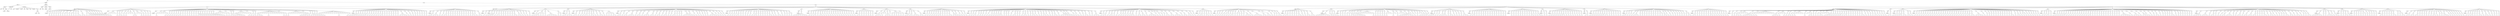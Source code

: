 digraph Tree {
	"t0" [label = "TEI"];
	"t1" [label = "teiHeader"];
	"t2" [label = "fileDesc"];
	"t3" [label = "titleStmt"];
	"t4" [label = "title"];
	"t5" [label = "title"];
	"t6" [label = "author"];
	"t7" [label = "surname"];
	"t8" [label = "forename"];
	"t9" [label = "publicationStmt"];
	"t10" [label = "p"];
	"t11" [label = "idno"];
	"t12" [label = "sourceDesc"];
	"t13" [label = "genre"];
	"t14" [label = "inspiration"];
	"t15" [label = "structure"];
	"t16" [label = "type"];
	"t17" [label = "periode"];
	"t18" [label = "taille"];
	"t19" [label = "permalien"];
	"t20" [label = "sources"];
	"t21" [label = "source"];
	"t22" [label = "author"];
	"t23" [label = "text"];
	"t24" [label = "profileDesc"];
	"t25" [label = "creation"];
	"t26" [label = "date"];
	"t27" [label = "date"];
	"t28" [label = "langUsage"];
	"t29" [label = "language"];
	"t30" [label = "textClass"];
	"t31" [label = "keywords"];
	"t32" [label = "term"];
	"t33" [label = "text"];
	"t34" [label = "body"];
	"t35" [label = "div1"];
	"t36" [label = "head"];
	"t37" [label = "div2"];
	"t38" [label = "head"];
	"t39" [label = "listPerson"];
	"t40" [label = "sp"];
	"t41" [label = "p"];
	"t42" [label = "s"];
	"t43" [label = "sp"];
	"t44" [label = "p"];
	"t45" [label = "s"];
	"t46" [label = "sp"];
	"t47" [label = "p"];
	"t48" [label = "s"];
	"t49" [label = "sp"];
	"t50" [label = "p"];
	"t51" [label = "s"];
	"t52" [label = "sp"];
	"t53" [label = "p"];
	"t54" [label = "s"];
	"t55" [label = "p"];
	"t56" [label = "s"];
	"t57" [label = "sp"];
	"t58" [label = "p"];
	"t59" [label = "s"];
	"t60" [label = "sp"];
	"t61" [label = "p"];
	"t62" [label = "s"];
	"t63" [label = "p"];
	"t64" [label = "s"];
	"t65" [label = "sp"];
	"t66" [label = "p"];
	"t67" [label = "s"];
	"t68" [label = "sp"];
	"t69" [label = "p"];
	"t70" [label = "s"];
	"t71" [label = "p"];
	"t72" [label = "s"];
	"t73" [label = "sp"];
	"t74" [label = "p"];
	"t75" [label = "s"];
	"t76" [label = "sp"];
	"t77" [label = "p"];
	"t78" [label = "s"];
	"t79" [label = "s"];
	"t80" [label = "sp"];
	"t81" [label = "p"];
	"t82" [label = "s"];
	"t83" [label = "s"];
	"t84" [label = "sp"];
	"t85" [label = "p"];
	"t86" [label = "s"];
	"t87" [label = "p"];
	"t88" [label = "s"];
	"t89" [label = "s"];
	"t90" [label = "s"];
	"t91" [label = "s"];
	"t92" [label = "sp"];
	"t93" [label = "p"];
	"t94" [label = "s"];
	"t95" [label = "s"];
	"t96" [label = "sp"];
	"t97" [label = "p"];
	"t98" [label = "s"];
	"t99" [label = "sp"];
	"t100" [label = "p"];
	"t101" [label = "s"];
	"t102" [label = "sp"];
	"t103" [label = "p"];
	"t104" [label = "s"];
	"t105" [label = "sp"];
	"t106" [label = "p"];
	"t107" [label = "s"];
	"t108" [label = "sp"];
	"t109" [label = "p"];
	"t110" [label = "s"];
	"t111" [label = "div2"];
	"t112" [label = "head"];
	"t113" [label = "listPerson"];
	"t114" [label = "sp"];
	"t115" [label = "l"];
	"t116" [label = "l"];
	"t117" [label = "l"];
	"t118" [label = "l"];
	"t119" [label = "sp"];
	"t120" [label = "p"];
	"t121" [label = "s"];
	"t122" [label = "sp"];
	"t123" [label = "p"];
	"t124" [label = "s"];
	"t125" [label = "s"];
	"t126" [label = "sp"];
	"t127" [label = "l"];
	"t128" [label = "sp"];
	"t129" [label = "p"];
	"t130" [label = "s"];
	"t131" [label = "sp"];
	"t132" [label = "p"];
	"t133" [label = "s"];
	"t134" [label = "sp"];
	"t135" [label = "l"];
	"t136" [label = "l"];
	"t137" [label = "l"];
	"t138" [label = "sp"];
	"t139" [label = "p"];
	"t140" [label = "s"];
	"t141" [label = "s"];
	"t142" [label = "sp"];
	"t143" [label = "l"];
	"t144" [label = "l"];
	"t145" [label = "p"];
	"t146" [label = "s"];
	"t147" [label = "sp"];
	"t148" [label = "p"];
	"t149" [label = "s"];
	"t150" [label = "sp"];
	"t151" [label = "p"];
	"t152" [label = "s"];
	"t153" [label = "sp"];
	"t154" [label = "p"];
	"t155" [label = "s"];
	"t156" [label = "sp"];
	"t157" [label = "p"];
	"t158" [label = "s"];
	"t159" [label = "div2"];
	"t160" [label = "head"];
	"t161" [label = "listPerson"];
	"t162" [label = "sp"];
	"t163" [label = "p"];
	"t164" [label = "s"];
	"t165" [label = "sp"];
	"t166" [label = "l"];
	"t167" [label = "l"];
	"t168" [label = "l"];
	"t169" [label = "l"];
	"t170" [label = "p"];
	"t171" [label = "s"];
	"t172" [label = "sp"];
	"t173" [label = "p"];
	"t174" [label = "s"];
	"t175" [label = "sp"];
	"t176" [label = "p"];
	"t177" [label = "s"];
	"t178" [label = "sp"];
	"t179" [label = "p"];
	"t180" [label = "s"];
	"t181" [label = "sp"];
	"t182" [label = "p"];
	"t183" [label = "s"];
	"t184" [label = "sp"];
	"t185" [label = "p"];
	"t186" [label = "s"];
	"t187" [label = "sp"];
	"t188" [label = "p"];
	"t189" [label = "s"];
	"t190" [label = "s"];
	"t191" [label = "sp"];
	"t192" [label = "p"];
	"t193" [label = "s"];
	"t194" [label = "sp"];
	"t195" [label = "p"];
	"t196" [label = "s"];
	"t197" [label = "sp"];
	"t198" [label = "p"];
	"t199" [label = "s"];
	"t200" [label = "sp"];
	"t201" [label = "p"];
	"t202" [label = "s"];
	"t203" [label = "sp"];
	"t204" [label = "p"];
	"t205" [label = "s"];
	"t206" [label = "sp"];
	"t207" [label = "p"];
	"t208" [label = "s"];
	"t209" [label = "sp"];
	"t210" [label = "p"];
	"t211" [label = "s"];
	"t212" [label = "sp"];
	"t213" [label = "p"];
	"t214" [label = "s"];
	"t215" [label = "s"];
	"t216" [label = "s"];
	"t217" [label = "s"];
	"t218" [label = "sp"];
	"t219" [label = "p"];
	"t220" [label = "s"];
	"t221" [label = "sp"];
	"t222" [label = "p"];
	"t223" [label = "s"];
	"t224" [label = "sp"];
	"t225" [label = "p"];
	"t226" [label = "s"];
	"t227" [label = "sp"];
	"t228" [label = "p"];
	"t229" [label = "s"];
	"t230" [label = "sp"];
	"t231" [label = "p"];
	"t232" [label = "s"];
	"t233" [label = "sp"];
	"t234" [label = "p"];
	"t235" [label = "s"];
	"t236" [label = "s"];
	"t237" [label = "sp"];
	"t238" [label = "p"];
	"t239" [label = "s"];
	"t240" [label = "sp"];
	"t241" [label = "p"];
	"t242" [label = "s"];
	"t243" [label = "l"];
	"t244" [label = "l"];
	"t245" [label = "l"];
	"t246" [label = "l"];
	"t247" [label = "p"];
	"t248" [label = "s"];
	"t249" [label = "sp"];
	"t250" [label = "p"];
	"t251" [label = "s"];
	"t252" [label = "sp"];
	"t253" [label = "p"];
	"t254" [label = "s"];
	"t255" [label = "s"];
	"t256" [label = "s"];
	"t257" [label = "sp"];
	"t258" [label = "p"];
	"t259" [label = "s"];
	"t260" [label = "sp"];
	"t261" [label = "p"];
	"t262" [label = "s"];
	"t263" [label = "s"];
	"t264" [label = "s"];
	"t265" [label = "l"];
	"t266" [label = "l"];
	"t267" [label = "l"];
	"t268" [label = "l"];
	"t269" [label = "l"];
	"t270" [label = "l"];
	"t271" [label = "sp"];
	"t272" [label = "p"];
	"t273" [label = "s"];
	"t274" [label = "sp"];
	"t275" [label = "p"];
	"t276" [label = "s"];
	"t277" [label = "sp"];
	"t278" [label = "p"];
	"t279" [label = "s"];
	"t280" [label = "s"];
	"t281" [label = "sp"];
	"t282" [label = "p"];
	"t283" [label = "s"];
	"t284" [label = "s"];
	"t285" [label = "s"];
	"t286" [label = "l"];
	"t287" [label = "l"];
	"t288" [label = "l"];
	"t289" [label = "l"];
	"t290" [label = "p"];
	"t291" [label = "s"];
	"t292" [label = "l"];
	"t293" [label = "l"];
	"t294" [label = "l"];
	"t295" [label = "l"];
	"t296" [label = "l"];
	"t297" [label = "l"];
	"t298" [label = "p"];
	"t299" [label = "s"];
	"t300" [label = "sp"];
	"t301" [label = "p"];
	"t302" [label = "s"];
	"t303" [label = "sp"];
	"t304" [label = "p"];
	"t305" [label = "s"];
	"t306" [label = "l"];
	"t307" [label = "l"];
	"t308" [label = "l"];
	"t309" [label = "l"];
	"t310" [label = "l"];
	"t311" [label = "l"];
	"t312" [label = "l"];
	"t313" [label = "p"];
	"t314" [label = "s"];
	"t315" [label = "sp"];
	"t316" [label = "p"];
	"t317" [label = "s"];
	"t318" [label = "s"];
	"t319" [label = "sp"];
	"t320" [label = "p"];
	"t321" [label = "s"];
	"t322" [label = "s"];
	"t323" [label = "sp"];
	"t324" [label = "p"];
	"t325" [label = "s"];
	"t326" [label = "s"];
	"t327" [label = "s"];
	"t328" [label = "s"];
	"t329" [label = "sp"];
	"t330" [label = "p"];
	"t331" [label = "s"];
	"t332" [label = "sp"];
	"t333" [label = "p"];
	"t334" [label = "s"];
	"t335" [label = "sp"];
	"t336" [label = "p"];
	"t337" [label = "s"];
	"t338" [label = "l"];
	"t339" [label = "l"];
	"t340" [label = "l"];
	"t341" [label = "l"];
	"t342" [label = "l"];
	"t343" [label = "l"];
	"t344" [label = "l"];
	"t345" [label = "l"];
	"t346" [label = "p"];
	"t347" [label = "s"];
	"t348" [label = "l"];
	"t349" [label = "l"];
	"t350" [label = "l"];
	"t351" [label = "l"];
	"t352" [label = "p"];
	"t353" [label = "s"];
	"t354" [label = "div2"];
	"t355" [label = "head"];
	"t356" [label = "listPerson"];
	"t357" [label = "sp"];
	"t358" [label = "p"];
	"t359" [label = "s"];
	"t360" [label = "sp"];
	"t361" [label = "p"];
	"t362" [label = "s"];
	"t363" [label = "s"];
	"t364" [label = "sp"];
	"t365" [label = "p"];
	"t366" [label = "s"];
	"t367" [label = "sp"];
	"t368" [label = "p"];
	"t369" [label = "s"];
	"t370" [label = "sp"];
	"t371" [label = "p"];
	"t372" [label = "s"];
	"t373" [label = "sp"];
	"t374" [label = "p"];
	"t375" [label = "s"];
	"t376" [label = "s"];
	"t377" [label = "sp"];
	"t378" [label = "p"];
	"t379" [label = "s"];
	"t380" [label = "sp"];
	"t381" [label = "p"];
	"t382" [label = "s"];
	"t383" [label = "sp"];
	"t384" [label = "p"];
	"t385" [label = "s"];
	"t386" [label = "sp"];
	"t387" [label = "p"];
	"t388" [label = "s"];
	"t389" [label = "sp"];
	"t390" [label = "p"];
	"t391" [label = "s"];
	"t392" [label = "sp"];
	"t393" [label = "p"];
	"t394" [label = "s"];
	"t395" [label = "sp"];
	"t396" [label = "p"];
	"t397" [label = "s"];
	"t398" [label = "s"];
	"t399" [label = "sp"];
	"t400" [label = "p"];
	"t401" [label = "s"];
	"t402" [label = "sp"];
	"t403" [label = "p"];
	"t404" [label = "s"];
	"t405" [label = "sp"];
	"t406" [label = "p"];
	"t407" [label = "s"];
	"t408" [label = "sp"];
	"t409" [label = "p"];
	"t410" [label = "s"];
	"t411" [label = "sp"];
	"t412" [label = "p"];
	"t413" [label = "s"];
	"t414" [label = "sp"];
	"t415" [label = "p"];
	"t416" [label = "s"];
	"t417" [label = "sp"];
	"t418" [label = "p"];
	"t419" [label = "s"];
	"t420" [label = "sp"];
	"t421" [label = "p"];
	"t422" [label = "s"];
	"t423" [label = "s"];
	"t424" [label = "s"];
	"t425" [label = "s"];
	"t426" [label = "sp"];
	"t427" [label = "p"];
	"t428" [label = "s"];
	"t429" [label = "sp"];
	"t430" [label = "p"];
	"t431" [label = "s"];
	"t432" [label = "sp"];
	"t433" [label = "p"];
	"t434" [label = "s"];
	"t435" [label = "sp"];
	"t436" [label = "p"];
	"t437" [label = "s"];
	"t438" [label = "sp"];
	"t439" [label = "p"];
	"t440" [label = "s"];
	"t441" [label = "sp"];
	"t442" [label = "p"];
	"t443" [label = "s"];
	"t444" [label = "sp"];
	"t445" [label = "p"];
	"t446" [label = "s"];
	"t447" [label = "sp"];
	"t448" [label = "p"];
	"t449" [label = "s"];
	"t450" [label = "sp"];
	"t451" [label = "p"];
	"t452" [label = "s"];
	"t453" [label = "div2"];
	"t454" [label = "head"];
	"t455" [label = "listPerson"];
	"t456" [label = "sp"];
	"t457" [label = "p"];
	"t458" [label = "s"];
	"t459" [label = "s"];
	"t460" [label = "sp"];
	"t461" [label = "p"];
	"t462" [label = "s"];
	"t463" [label = "s"];
	"t464" [label = "s"];
	"t465" [label = "sp"];
	"t466" [label = "p"];
	"t467" [label = "s"];
	"t468" [label = "sp"];
	"t469" [label = "p"];
	"t470" [label = "s"];
	"t471" [label = "sp"];
	"t472" [label = "p"];
	"t473" [label = "s"];
	"t474" [label = "s"];
	"t475" [label = "sp"];
	"t476" [label = "p"];
	"t477" [label = "s"];
	"t478" [label = "sp"];
	"t479" [label = "p"];
	"t480" [label = "s"];
	"t481" [label = "sp"];
	"t482" [label = "p"];
	"t483" [label = "s"];
	"t484" [label = "sp"];
	"t485" [label = "p"];
	"t486" [label = "s"];
	"t487" [label = "sp"];
	"t488" [label = "p"];
	"t489" [label = "s"];
	"t490" [label = "sp"];
	"t491" [label = "p"];
	"t492" [label = "s"];
	"t493" [label = "sp"];
	"t494" [label = "p"];
	"t495" [label = "s"];
	"t496" [label = "sp"];
	"t497" [label = "p"];
	"t498" [label = "s"];
	"t499" [label = "sp"];
	"t500" [label = "p"];
	"t501" [label = "s"];
	"t502" [label = "sp"];
	"t503" [label = "p"];
	"t504" [label = "s"];
	"t505" [label = "sp"];
	"t506" [label = "p"];
	"t507" [label = "s"];
	"t508" [label = "sp"];
	"t509" [label = "p"];
	"t510" [label = "s"];
	"t511" [label = "s"];
	"t512" [label = "sp"];
	"t513" [label = "p"];
	"t514" [label = "s"];
	"t515" [label = "sp"];
	"t516" [label = "p"];
	"t517" [label = "s"];
	"t518" [label = "s"];
	"t519" [label = "div1"];
	"t520" [label = "head"];
	"t521" [label = "div2"];
	"t522" [label = "head"];
	"t523" [label = "listPerson"];
	"t524" [label = "sp"];
	"t525" [label = "p"];
	"t526" [label = "s"];
	"t527" [label = "div2"];
	"t528" [label = "head"];
	"t529" [label = "listPerson"];
	"t530" [label = "sp"];
	"t531" [label = "p"];
	"t532" [label = "s"];
	"t533" [label = "sp"];
	"t534" [label = "p"];
	"t535" [label = "s"];
	"t536" [label = "s"];
	"t537" [label = "s"];
	"t538" [label = "sp"];
	"t539" [label = "p"];
	"t540" [label = "s"];
	"t541" [label = "sp"];
	"t542" [label = "p"];
	"t543" [label = "s"];
	"t544" [label = "s"];
	"t545" [label = "sp"];
	"t546" [label = "p"];
	"t547" [label = "s"];
	"t548" [label = "sp"];
	"t549" [label = "p"];
	"t550" [label = "s"];
	"t551" [label = "sp"];
	"t552" [label = "p"];
	"t553" [label = "s"];
	"t554" [label = "sp"];
	"t555" [label = "p"];
	"t556" [label = "s"];
	"t557" [label = "sp"];
	"t558" [label = "p"];
	"t559" [label = "s"];
	"t560" [label = "sp"];
	"t561" [label = "p"];
	"t562" [label = "s"];
	"t563" [label = "sp"];
	"t564" [label = "p"];
	"t565" [label = "s"];
	"t566" [label = "s"];
	"t567" [label = "sp"];
	"t568" [label = "p"];
	"t569" [label = "s"];
	"t570" [label = "s"];
	"t571" [label = "sp"];
	"t572" [label = "p"];
	"t573" [label = "s"];
	"t574" [label = "sp"];
	"t575" [label = "p"];
	"t576" [label = "s"];
	"t577" [label = "sp"];
	"t578" [label = "p"];
	"t579" [label = "s"];
	"t580" [label = "sp"];
	"t581" [label = "p"];
	"t582" [label = "s"];
	"t583" [label = "div2"];
	"t584" [label = "head"];
	"t585" [label = "listPerson"];
	"t586" [label = "sp"];
	"t587" [label = "p"];
	"t588" [label = "s"];
	"t589" [label = "sp"];
	"t590" [label = "p"];
	"t591" [label = "s"];
	"t592" [label = "s"];
	"t593" [label = "s"];
	"t594" [label = "p"];
	"t595" [label = "s"];
	"t596" [label = "p"];
	"t597" [label = "s"];
	"t598" [label = "sp"];
	"t599" [label = "p"];
	"t600" [label = "s"];
	"t601" [label = "sp"];
	"t602" [label = "p"];
	"t603" [label = "s"];
	"t604" [label = "s"];
	"t605" [label = "s"];
	"t606" [label = "s"];
	"t607" [label = "s"];
	"t608" [label = "sp"];
	"t609" [label = "p"];
	"t610" [label = "s"];
	"t611" [label = "p"];
	"t612" [label = "s"];
	"t613" [label = "div2"];
	"t614" [label = "head"];
	"t615" [label = "listPerson"];
	"t616" [label = "sp"];
	"t617" [label = "p"];
	"t618" [label = "s"];
	"t619" [label = "s"];
	"t620" [label = "sp"];
	"t621" [label = "p"];
	"t622" [label = "s"];
	"t623" [label = "s"];
	"t624" [label = "s"];
	"t625" [label = "div2"];
	"t626" [label = "head"];
	"t627" [label = "listPerson"];
	"t628" [label = "sp"];
	"t629" [label = "p"];
	"t630" [label = "s"];
	"t631" [label = "s"];
	"t632" [label = "sp"];
	"t633" [label = "p"];
	"t634" [label = "s"];
	"t635" [label = "sp"];
	"t636" [label = "p"];
	"t637" [label = "s"];
	"t638" [label = "sp"];
	"t639" [label = "p"];
	"t640" [label = "s"];
	"t641" [label = "sp"];
	"t642" [label = "p"];
	"t643" [label = "s"];
	"t644" [label = "s"];
	"t645" [label = "sp"];
	"t646" [label = "p"];
	"t647" [label = "s"];
	"t648" [label = "sp"];
	"t649" [label = "p"];
	"t650" [label = "s"];
	"t651" [label = "s"];
	"t652" [label = "sp"];
	"t653" [label = "p"];
	"t654" [label = "s"];
	"t655" [label = "sp"];
	"t656" [label = "p"];
	"t657" [label = "s"];
	"t658" [label = "sp"];
	"t659" [label = "p"];
	"t660" [label = "s"];
	"t661" [label = "s"];
	"t662" [label = "sp"];
	"t663" [label = "p"];
	"t664" [label = "s"];
	"t665" [label = "sp"];
	"t666" [label = "p"];
	"t667" [label = "s"];
	"t668" [label = "p"];
	"t669" [label = "s"];
	"t670" [label = "p"];
	"t671" [label = "s"];
	"t672" [label = "p"];
	"t673" [label = "s"];
	"t674" [label = "s"];
	"t675" [label = "div2"];
	"t676" [label = "head"];
	"t677" [label = "listPerson"];
	"t678" [label = "sp"];
	"t679" [label = "p"];
	"t680" [label = "s"];
	"t681" [label = "s"];
	"t682" [label = "sp"];
	"t683" [label = "p"];
	"t684" [label = "s"];
	"t685" [label = "sp"];
	"t686" [label = "p"];
	"t687" [label = "s"];
	"t688" [label = "s"];
	"t689" [label = "sp"];
	"t690" [label = "p"];
	"t691" [label = "s"];
	"t692" [label = "s"];
	"t693" [label = "s"];
	"t694" [label = "sp"];
	"t695" [label = "p"];
	"t696" [label = "s"];
	"t697" [label = "sp"];
	"t698" [label = "p"];
	"t699" [label = "s"];
	"t700" [label = "s"];
	"t701" [label = "sp"];
	"t702" [label = "p"];
	"t703" [label = "s"];
	"t704" [label = "sp"];
	"t705" [label = "p"];
	"t706" [label = "s"];
	"t707" [label = "s"];
	"t708" [label = "s"];
	"t709" [label = "sp"];
	"t710" [label = "p"];
	"t711" [label = "s"];
	"t712" [label = "s"];
	"t713" [label = "sp"];
	"t714" [label = "p"];
	"t715" [label = "s"];
	"t716" [label = "sp"];
	"t717" [label = "p"];
	"t718" [label = "s"];
	"t719" [label = "s"];
	"t720" [label = "sp"];
	"t721" [label = "p"];
	"t722" [label = "s"];
	"t723" [label = "sp"];
	"t724" [label = "p"];
	"t725" [label = "s"];
	"t726" [label = "s"];
	"t727" [label = "sp"];
	"t728" [label = "p"];
	"t729" [label = "s"];
	"t730" [label = "sp"];
	"t731" [label = "p"];
	"t732" [label = "s"];
	"t733" [label = "sp"];
	"t734" [label = "p"];
	"t735" [label = "s"];
	"t736" [label = "s"];
	"t737" [label = "sp"];
	"t738" [label = "p"];
	"t739" [label = "s"];
	"t740" [label = "sp"];
	"t741" [label = "p"];
	"t742" [label = "s"];
	"t743" [label = "sp"];
	"t744" [label = "p"];
	"t745" [label = "s"];
	"t746" [label = "sp"];
	"t747" [label = "p"];
	"t748" [label = "s"];
	"t749" [label = "s"];
	"t750" [label = "s"];
	"t751" [label = "s"];
	"t752" [label = "s"];
	"t753" [label = "sp"];
	"t754" [label = "p"];
	"t755" [label = "s"];
	"t756" [label = "sp"];
	"t757" [label = "p"];
	"t758" [label = "s"];
	"t759" [label = "sp"];
	"t760" [label = "p"];
	"t761" [label = "s"];
	"t762" [label = "sp"];
	"t763" [label = "p"];
	"t764" [label = "s"];
	"t765" [label = "sp"];
	"t766" [label = "p"];
	"t767" [label = "s"];
	"t768" [label = "sp"];
	"t769" [label = "p"];
	"t770" [label = "s"];
	"t771" [label = "sp"];
	"t772" [label = "p"];
	"t773" [label = "s"];
	"t774" [label = "sp"];
	"t775" [label = "p"];
	"t776" [label = "s"];
	"t777" [label = "s"];
	"t778" [label = "s"];
	"t779" [label = "s"];
	"t780" [label = "sp"];
	"t781" [label = "p"];
	"t782" [label = "s"];
	"t783" [label = "sp"];
	"t784" [label = "p"];
	"t785" [label = "s"];
	"t786" [label = "sp"];
	"t787" [label = "p"];
	"t788" [label = "s"];
	"t789" [label = "sp"];
	"t790" [label = "p"];
	"t791" [label = "s"];
	"t792" [label = "div2"];
	"t793" [label = "head"];
	"t794" [label = "listPerson"];
	"t795" [label = "sp"];
	"t796" [label = "p"];
	"t797" [label = "s"];
	"t798" [label = "sp"];
	"t799" [label = "p"];
	"t800" [label = "s"];
	"t801" [label = "sp"];
	"t802" [label = "p"];
	"t803" [label = "s"];
	"t804" [label = "sp"];
	"t805" [label = "p"];
	"t806" [label = "s"];
	"t807" [label = "sp"];
	"t808" [label = "p"];
	"t809" [label = "s"];
	"t810" [label = "s"];
	"t811" [label = "sp"];
	"t812" [label = "p"];
	"t813" [label = "s"];
	"t814" [label = "sp"];
	"t815" [label = "p"];
	"t816" [label = "s"];
	"t817" [label = "sp"];
	"t818" [label = "p"];
	"t819" [label = "s"];
	"t820" [label = "sp"];
	"t821" [label = "p"];
	"t822" [label = "s"];
	"t823" [label = "sp"];
	"t824" [label = "p"];
	"t825" [label = "s"];
	"t826" [label = "sp"];
	"t827" [label = "p"];
	"t828" [label = "s"];
	"t829" [label = "sp"];
	"t830" [label = "p"];
	"t831" [label = "s"];
	"t832" [label = "s"];
	"t833" [label = "sp"];
	"t834" [label = "p"];
	"t835" [label = "s"];
	"t836" [label = "sp"];
	"t837" [label = "p"];
	"t838" [label = "s"];
	"t839" [label = "sp"];
	"t840" [label = "p"];
	"t841" [label = "s"];
	"t842" [label = "sp"];
	"t843" [label = "p"];
	"t844" [label = "s"];
	"t845" [label = "sp"];
	"t846" [label = "p"];
	"t847" [label = "s"];
	"t848" [label = "sp"];
	"t849" [label = "p"];
	"t850" [label = "s"];
	"t851" [label = "s"];
	"t852" [label = "sp"];
	"t853" [label = "p"];
	"t854" [label = "s"];
	"t855" [label = "sp"];
	"t856" [label = "p"];
	"t857" [label = "s"];
	"t858" [label = "sp"];
	"t859" [label = "p"];
	"t860" [label = "s"];
	"t861" [label = "s"];
	"t862" [label = "sp"];
	"t863" [label = "p"];
	"t864" [label = "s"];
	"t865" [label = "sp"];
	"t866" [label = "p"];
	"t867" [label = "s"];
	"t868" [label = "sp"];
	"t869" [label = "p"];
	"t870" [label = "s"];
	"t871" [label = "sp"];
	"t872" [label = "p"];
	"t873" [label = "s"];
	"t874" [label = "p"];
	"t875" [label = "s"];
	"t876" [label = "div2"];
	"t877" [label = "head"];
	"t878" [label = "listPerson"];
	"t879" [label = "sp"];
	"t880" [label = "p"];
	"t881" [label = "s"];
	"t882" [label = "s"];
	"t883" [label = "s"];
	"t884" [label = "s"];
	"t885" [label = "s"];
	"t886" [label = "s"];
	"t887" [label = "s"];
	"t888" [label = "div2"];
	"t889" [label = "head"];
	"t890" [label = "listPerson"];
	"t891" [label = "sp"];
	"t892" [label = "p"];
	"t893" [label = "s"];
	"t894" [label = "sp"];
	"t895" [label = "p"];
	"t896" [label = "s"];
	"t897" [label = "sp"];
	"t898" [label = "p"];
	"t899" [label = "s"];
	"t900" [label = "s"];
	"t901" [label = "sp"];
	"t902" [label = "p"];
	"t903" [label = "s"];
	"t904" [label = "sp"];
	"t905" [label = "p"];
	"t906" [label = "s"];
	"t907" [label = "s"];
	"t908" [label = "sp"];
	"t909" [label = "p"];
	"t910" [label = "s"];
	"t911" [label = "sp"];
	"t912" [label = "p"];
	"t913" [label = "s"];
	"t914" [label = "sp"];
	"t915" [label = "p"];
	"t916" [label = "s"];
	"t917" [label = "sp"];
	"t918" [label = "p"];
	"t919" [label = "s"];
	"t920" [label = "sp"];
	"t921" [label = "p"];
	"t922" [label = "s"];
	"t923" [label = "sp"];
	"t924" [label = "p"];
	"t925" [label = "s"];
	"t926" [label = "sp"];
	"t927" [label = "p"];
	"t928" [label = "s"];
	"t929" [label = "sp"];
	"t930" [label = "p"];
	"t931" [label = "s"];
	"t932" [label = "sp"];
	"t933" [label = "p"];
	"t934" [label = "s"];
	"t935" [label = "sp"];
	"t936" [label = "p"];
	"t937" [label = "s"];
	"t938" [label = "sp"];
	"t939" [label = "p"];
	"t940" [label = "s"];
	"t941" [label = "sp"];
	"t942" [label = "p"];
	"t943" [label = "s"];
	"t944" [label = "sp"];
	"t945" [label = "p"];
	"t946" [label = "s"];
	"t947" [label = "sp"];
	"t948" [label = "p"];
	"t949" [label = "s"];
	"t950" [label = "sp"];
	"t951" [label = "p"];
	"t952" [label = "s"];
	"t953" [label = "div2"];
	"t954" [label = "head"];
	"t955" [label = "listPerson"];
	"t956" [label = "sp"];
	"t957" [label = "p"];
	"t958" [label = "s"];
	"t959" [label = "s"];
	"t960" [label = "sp"];
	"t961" [label = "p"];
	"t962" [label = "s"];
	"t963" [label = "sp"];
	"t964" [label = "p"];
	"t965" [label = "s"];
	"t966" [label = "sp"];
	"t967" [label = "p"];
	"t968" [label = "s"];
	"t969" [label = "sp"];
	"t970" [label = "p"];
	"t971" [label = "s"];
	"t972" [label = "sp"];
	"t973" [label = "p"];
	"t974" [label = "s"];
	"t975" [label = "sp"];
	"t976" [label = "p"];
	"t977" [label = "s"];
	"t978" [label = "div2"];
	"t979" [label = "head"];
	"t980" [label = "listPerson"];
	"t981" [label = "sp"];
	"t982" [label = "p"];
	"t983" [label = "s"];
	"t984" [label = "s"];
	"t985" [label = "s"];
	"t986" [label = "sp"];
	"t987" [label = "p"];
	"t988" [label = "s"];
	"t989" [label = "l"];
	"t990" [label = "l"];
	"t991" [label = "sp"];
	"t992" [label = "p"];
	"t993" [label = "s"];
	"t994" [label = "s"];
	"t995" [label = "s"];
	"t996" [label = "sp"];
	"t997" [label = "l"];
	"t998" [label = "sp"];
	"t999" [label = "p"];
	"t1000" [label = "s"];
	"t1001" [label = "p"];
	"t1002" [label = "s"];
	"t1003" [label = "p"];
	"t1004" [label = "s"];
	"t1005" [label = "p"];
	"t1006" [label = "s"];
	"t1007" [label = "p"];
	"t1008" [label = "s"];
	"t1009" [label = "sp"];
	"t1010" [label = "p"];
	"t1011" [label = "s"];
	"t1012" [label = "div2"];
	"t1013" [label = "head"];
	"t1014" [label = "listPerson"];
	"t1015" [label = "sp"];
	"t1016" [label = "p"];
	"t1017" [label = "s"];
	"t1018" [label = "s"];
	"t1019" [label = "sp"];
	"t1020" [label = "p"];
	"t1021" [label = "s"];
	"t1022" [label = "s"];
	"t1023" [label = "sp"];
	"t1024" [label = "p"];
	"t1025" [label = "s"];
	"t1026" [label = "s"];
	"t1027" [label = "s"];
	"t1028" [label = "sp"];
	"t1029" [label = "p"];
	"t1030" [label = "s"];
	"t1031" [label = "s"];
	"t1032" [label = "div2"];
	"t1033" [label = "head"];
	"t1034" [label = "listPerson"];
	"t1035" [label = "sp"];
	"t1036" [label = "p"];
	"t1037" [label = "s"];
	"t1038" [label = "sp"];
	"t1039" [label = "p"];
	"t1040" [label = "s"];
	"t1041" [label = "sp"];
	"t1042" [label = "p"];
	"t1043" [label = "s"];
	"t1044" [label = "sp"];
	"t1045" [label = "p"];
	"t1046" [label = "s"];
	"t1047" [label = "sp"];
	"t1048" [label = "p"];
	"t1049" [label = "s"];
	"t1050" [label = "sp"];
	"t1051" [label = "p"];
	"t1052" [label = "s"];
	"t1053" [label = "sp"];
	"t1054" [label = "p"];
	"t1055" [label = "s"];
	"t1056" [label = "s"];
	"t1057" [label = "sp"];
	"t1058" [label = "p"];
	"t1059" [label = "s"];
	"t1060" [label = "sp"];
	"t1061" [label = "p"];
	"t1062" [label = "s"];
	"t1063" [label = "sp"];
	"t1064" [label = "p"];
	"t1065" [label = "s"];
	"t1066" [label = "sp"];
	"t1067" [label = "p"];
	"t1068" [label = "s"];
	"t1069" [label = "s"];
	"t1070" [label = "sp"];
	"t1071" [label = "p"];
	"t1072" [label = "s"];
	"t1073" [label = "s"];
	"t1074" [label = "s"];
	"t1075" [label = "sp"];
	"t1076" [label = "p"];
	"t1077" [label = "s"];
	"t1078" [label = "sp"];
	"t1079" [label = "p"];
	"t1080" [label = "s"];
	"t1081" [label = "sp"];
	"t1082" [label = "p"];
	"t1083" [label = "s"];
	"t1084" [label = "sp"];
	"t1085" [label = "p"];
	"t1086" [label = "s"];
	"t1087" [label = "div2"];
	"t1088" [label = "head"];
	"t1089" [label = "listPerson"];
	"t1090" [label = "sp"];
	"t1091" [label = "p"];
	"t1092" [label = "s"];
	"t1093" [label = "sp"];
	"t1094" [label = "p"];
	"t1095" [label = "s"];
	"t1096" [label = "sp"];
	"t1097" [label = "p"];
	"t1098" [label = "s"];
	"t1099" [label = "s"];
	"t1100" [label = "sp"];
	"t1101" [label = "p"];
	"t1102" [label = "s"];
	"t1103" [label = "sp"];
	"t1104" [label = "p"];
	"t1105" [label = "s"];
	"t1106" [label = "sp"];
	"t1107" [label = "p"];
	"t1108" [label = "s"];
	"t1109" [label = "sp"];
	"t1110" [label = "p"];
	"t1111" [label = "s"];
	"t1112" [label = "sp"];
	"t1113" [label = "p"];
	"t1114" [label = "s"];
	"t1115" [label = "sp"];
	"t1116" [label = "p"];
	"t1117" [label = "s"];
	"t1118" [label = "sp"];
	"t1119" [label = "p"];
	"t1120" [label = "s"];
	"t1121" [label = "sp"];
	"t1122" [label = "p"];
	"t1123" [label = "s"];
	"t1124" [label = "sp"];
	"t1125" [label = "p"];
	"t1126" [label = "s"];
	"t1127" [label = "sp"];
	"t1128" [label = "p"];
	"t1129" [label = "s"];
	"t1130" [label = "s"];
	"t1131" [label = "s"];
	"t1132" [label = "sp"];
	"t1133" [label = "p"];
	"t1134" [label = "s"];
	"t1135" [label = "sp"];
	"t1136" [label = "p"];
	"t1137" [label = "s"];
	"t1138" [label = "sp"];
	"t1139" [label = "p"];
	"t1140" [label = "s"];
	"t1141" [label = "sp"];
	"t1142" [label = "p"];
	"t1143" [label = "s"];
	"t1144" [label = "sp"];
	"t1145" [label = "p"];
	"t1146" [label = "s"];
	"t1147" [label = "s"];
	"t1148" [label = "sp"];
	"t1149" [label = "p"];
	"t1150" [label = "s"];
	"t1151" [label = "sp"];
	"t1152" [label = "p"];
	"t1153" [label = "s"];
	"t1154" [label = "sp"];
	"t1155" [label = "p"];
	"t1156" [label = "s"];
	"t1157" [label = "sp"];
	"t1158" [label = "p"];
	"t1159" [label = "s"];
	"t1160" [label = "s"];
	"t1161" [label = "sp"];
	"t1162" [label = "p"];
	"t1163" [label = "s"];
	"t1164" [label = "sp"];
	"t1165" [label = "p"];
	"t1166" [label = "s"];
	"t1167" [label = "sp"];
	"t1168" [label = "p"];
	"t1169" [label = "s"];
	"t1170" [label = "s"];
	"t1171" [label = "sp"];
	"t1172" [label = "p"];
	"t1173" [label = "s"];
	"t1174" [label = "sp"];
	"t1175" [label = "p"];
	"t1176" [label = "s"];
	"t1177" [label = "sp"];
	"t1178" [label = "p"];
	"t1179" [label = "s"];
	"t1180" [label = "sp"];
	"t1181" [label = "p"];
	"t1182" [label = "s"];
	"t1183" [label = "s"];
	"t1184" [label = "sp"];
	"t1185" [label = "p"];
	"t1186" [label = "s"];
	"t1187" [label = "sp"];
	"t1188" [label = "p"];
	"t1189" [label = "s"];
	"t1190" [label = "sp"];
	"t1191" [label = "p"];
	"t1192" [label = "s"];
	"t1193" [label = "sp"];
	"t1194" [label = "p"];
	"t1195" [label = "s"];
	"t1196" [label = "s"];
	"t1197" [label = "sp"];
	"t1198" [label = "p"];
	"t1199" [label = "s"];
	"t1200" [label = "sp"];
	"t1201" [label = "p"];
	"t1202" [label = "s"];
	"t1203" [label = "s"];
	"t1204" [label = "s"];
	"t1205" [label = "s"];
	"t1206" [label = "s"];
	"t1207" [label = "sp"];
	"t1208" [label = "p"];
	"t1209" [label = "s"];
	"t1210" [label = "sp"];
	"t1211" [label = "p"];
	"t1212" [label = "s"];
	"t1213" [label = "sp"];
	"t1214" [label = "p"];
	"t1215" [label = "s"];
	"t1216" [label = "sp"];
	"t1217" [label = "p"];
	"t1218" [label = "s"];
	"t1219" [label = "sp"];
	"t1220" [label = "p"];
	"t1221" [label = "s"];
	"t1222" [label = "sp"];
	"t1223" [label = "p"];
	"t1224" [label = "s"];
	"t1225" [label = "sp"];
	"t1226" [label = "p"];
	"t1227" [label = "s"];
	"t1228" [label = "s"];
	"t1229" [label = "sp"];
	"t1230" [label = "p"];
	"t1231" [label = "s"];
	"t1232" [label = "sp"];
	"t1233" [label = "p"];
	"t1234" [label = "s"];
	"t1235" [label = "sp"];
	"t1236" [label = "p"];
	"t1237" [label = "s"];
	"t1238" [label = "s"];
	"t1239" [label = "s"];
	"t1240" [label = "div2"];
	"t1241" [label = "head"];
	"t1242" [label = "listPerson"];
	"t1243" [label = "sp"];
	"t1244" [label = "p"];
	"t1245" [label = "s"];
	"t1246" [label = "sp"];
	"t1247" [label = "p"];
	"t1248" [label = "s"];
	"t1249" [label = "s"];
	"t1250" [label = "sp"];
	"t1251" [label = "p"];
	"t1252" [label = "s"];
	"t1253" [label = "sp"];
	"t1254" [label = "p"];
	"t1255" [label = "s"];
	"t1256" [label = "s"];
	"t1257" [label = "sp"];
	"t1258" [label = "p"];
	"t1259" [label = "s"];
	"t1260" [label = "sp"];
	"t1261" [label = "p"];
	"t1262" [label = "s"];
	"t1263" [label = "sp"];
	"t1264" [label = "p"];
	"t1265" [label = "s"];
	"t1266" [label = "sp"];
	"t1267" [label = "p"];
	"t1268" [label = "s"];
	"t1269" [label = "sp"];
	"t1270" [label = "p"];
	"t1271" [label = "s"];
	"t1272" [label = "sp"];
	"t1273" [label = "p"];
	"t1274" [label = "s"];
	"t1275" [label = "sp"];
	"t1276" [label = "p"];
	"t1277" [label = "s"];
	"t1278" [label = "sp"];
	"t1279" [label = "p"];
	"t1280" [label = "s"];
	"t1281" [label = "s"];
	"t1282" [label = "s"];
	"t1283" [label = "sp"];
	"t1284" [label = "p"];
	"t1285" [label = "s"];
	"t1286" [label = "sp"];
	"t1287" [label = "p"];
	"t1288" [label = "s"];
	"t1289" [label = "s"];
	"t1290" [label = "sp"];
	"t1291" [label = "p"];
	"t1292" [label = "s"];
	"t1293" [label = "s"];
	"t1294" [label = "sp"];
	"t1295" [label = "p"];
	"t1296" [label = "s"];
	"t1297" [label = "sp"];
	"t1298" [label = "p"];
	"t1299" [label = "s"];
	"t1300" [label = "s"];
	"t1301" [label = "s"];
	"t1302" [label = "s"];
	"t1303" [label = "sp"];
	"t1304" [label = "p"];
	"t1305" [label = "s"];
	"t1306" [label = "sp"];
	"t1307" [label = "p"];
	"t1308" [label = "s"];
	"t1309" [label = "sp"];
	"t1310" [label = "p"];
	"t1311" [label = "s"];
	"t1312" [label = "sp"];
	"t1313" [label = "p"];
	"t1314" [label = "s"];
	"t1315" [label = "sp"];
	"t1316" [label = "p"];
	"t1317" [label = "s"];
	"t1318" [label = "s"];
	"t1319" [label = "sp"];
	"t1320" [label = "p"];
	"t1321" [label = "s"];
	"t1322" [label = "s"];
	"t1323" [label = "sp"];
	"t1324" [label = "p"];
	"t1325" [label = "s"];
	"t1326" [label = "s"];
	"t1327" [label = "s"];
	"t1328" [label = "sp"];
	"t1329" [label = "p"];
	"t1330" [label = "s"];
	"t1331" [label = "sp"];
	"t1332" [label = "p"];
	"t1333" [label = "s"];
	"t1334" [label = "s"];
	"t1335" [label = "sp"];
	"t1336" [label = "p"];
	"t1337" [label = "s"];
	"t1338" [label = "s"];
	"t1339" [label = "sp"];
	"t1340" [label = "p"];
	"t1341" [label = "s"];
	"t1342" [label = "sp"];
	"t1343" [label = "p"];
	"t1344" [label = "s"];
	"t1345" [label = "div2"];
	"t1346" [label = "head"];
	"t1347" [label = "listPerson"];
	"t1348" [label = "sp"];
	"t1349" [label = "p"];
	"t1350" [label = "s"];
	"t1351" [label = "sp"];
	"t1352" [label = "p"];
	"t1353" [label = "s"];
	"t1354" [label = "s"];
	"t1355" [label = "sp"];
	"t1356" [label = "p"];
	"t1357" [label = "s"];
	"t1358" [label = "sp"];
	"t1359" [label = "p"];
	"t1360" [label = "s"];
	"t1361" [label = "s"];
	"t1362" [label = "sp"];
	"t1363" [label = "p"];
	"t1364" [label = "s"];
	"t1365" [label = "sp"];
	"t1366" [label = "p"];
	"t1367" [label = "s"];
	"t1368" [label = "div2"];
	"t1369" [label = "head"];
	"t1370" [label = "listPerson"];
	"t1371" [label = "sp"];
	"t1372" [label = "p"];
	"t1373" [label = "s"];
	"t1374" [label = "sp"];
	"t1375" [label = "p"];
	"t1376" [label = "s"];
	"t1377" [label = "sp"];
	"t1378" [label = "p"];
	"t1379" [label = "s"];
	"t1380" [label = "sp"];
	"t1381" [label = "p"];
	"t1382" [label = "s"];
	"t1383" [label = "sp"];
	"t1384" [label = "p"];
	"t1385" [label = "s"];
	"t1386" [label = "p"];
	"t1387" [label = "s"];
	"t1388" [label = "sp"];
	"t1389" [label = "p"];
	"t1390" [label = "s"];
	"t1391" [label = "sp"];
	"t1392" [label = "p"];
	"t1393" [label = "s"];
	"t1394" [label = "s"];
	"t1395" [label = "sp"];
	"t1396" [label = "p"];
	"t1397" [label = "s"];
	"t1398" [label = "sp"];
	"t1399" [label = "p"];
	"t1400" [label = "s"];
	"t1401" [label = "p"];
	"t1402" [label = "s"];
	"t1403" [label = "sp"];
	"t1404" [label = "p"];
	"t1405" [label = "s"];
	"t1406" [label = "sp"];
	"t1407" [label = "p"];
	"t1408" [label = "s"];
	"t1409" [label = "p"];
	"t1410" [label = "s"];
	"t1411" [label = "s"];
	"t1412" [label = "s"];
	"t1413" [label = "sp"];
	"t1414" [label = "p"];
	"t1415" [label = "s"];
	"t1416" [label = "sp"];
	"t1417" [label = "p"];
	"t1418" [label = "s"];
	"t1419" [label = "s"];
	"t1420" [label = "s"];
	"t1421" [label = "s"];
	"t1422" [label = "sp"];
	"t1423" [label = "p"];
	"t1424" [label = "s"];
	"t1425" [label = "s"];
	"t1426" [label = "sp"];
	"t1427" [label = "p"];
	"t1428" [label = "s"];
	"t1429" [label = "s"];
	"t1430" [label = "sp"];
	"t1431" [label = "p"];
	"t1432" [label = "s"];
	"t1433" [label = "sp"];
	"t1434" [label = "p"];
	"t1435" [label = "s"];
	"t1436" [label = "sp"];
	"t1437" [label = "p"];
	"t1438" [label = "s"];
	"t1439" [label = "sp"];
	"t1440" [label = "p"];
	"t1441" [label = "s"];
	"t1442" [label = "s"];
	"t1443" [label = "div1"];
	"t1444" [label = "head"];
	"t1445" [label = "div2"];
	"t1446" [label = "head"];
	"t1447" [label = "listPerson"];
	"t1448" [label = "sp"];
	"t1449" [label = "p"];
	"t1450" [label = "s"];
	"t1451" [label = "sp"];
	"t1452" [label = "p"];
	"t1453" [label = "s"];
	"t1454" [label = "s"];
	"t1455" [label = "sp"];
	"t1456" [label = "p"];
	"t1457" [label = "s"];
	"t1458" [label = "sp"];
	"t1459" [label = "p"];
	"t1460" [label = "s"];
	"t1461" [label = "sp"];
	"t1462" [label = "p"];
	"t1463" [label = "s"];
	"t1464" [label = "sp"];
	"t1465" [label = "p"];
	"t1466" [label = "s"];
	"t1467" [label = "sp"];
	"t1468" [label = "p"];
	"t1469" [label = "s"];
	"t1470" [label = "s"];
	"t1471" [label = "sp"];
	"t1472" [label = "p"];
	"t1473" [label = "s"];
	"t1474" [label = "sp"];
	"t1475" [label = "p"];
	"t1476" [label = "s"];
	"t1477" [label = "sp"];
	"t1478" [label = "p"];
	"t1479" [label = "s"];
	"t1480" [label = "s"];
	"t1481" [label = "sp"];
	"t1482" [label = "p"];
	"t1483" [label = "s"];
	"t1484" [label = "s"];
	"t1485" [label = "div2"];
	"t1486" [label = "head"];
	"t1487" [label = "listPerson"];
	"t1488" [label = "sp"];
	"t1489" [label = "p"];
	"t1490" [label = "s"];
	"t1491" [label = "s"];
	"t1492" [label = "s"];
	"t1493" [label = "s"];
	"t1494" [label = "s"];
	"t1495" [label = "s"];
	"t1496" [label = "s"];
	"t1497" [label = "sp"];
	"t1498" [label = "p"];
	"t1499" [label = "s"];
	"t1500" [label = "s"];
	"t1501" [label = "sp"];
	"t1502" [label = "p"];
	"t1503" [label = "s"];
	"t1504" [label = "sp"];
	"t1505" [label = "p"];
	"t1506" [label = "s"];
	"t1507" [label = "div2"];
	"t1508" [label = "head"];
	"t1509" [label = "listPerson"];
	"t1510" [label = "sp"];
	"t1511" [label = "p"];
	"t1512" [label = "s"];
	"t1513" [label = "sp"];
	"t1514" [label = "p"];
	"t1515" [label = "s"];
	"t1516" [label = "sp"];
	"t1517" [label = "p"];
	"t1518" [label = "s"];
	"t1519" [label = "sp"];
	"t1520" [label = "p"];
	"t1521" [label = "s"];
	"t1522" [label = "sp"];
	"t1523" [label = "p"];
	"t1524" [label = "s"];
	"t1525" [label = "sp"];
	"t1526" [label = "p"];
	"t1527" [label = "s"];
	"t1528" [label = "s"];
	"t1529" [label = "s"];
	"t1530" [label = "sp"];
	"t1531" [label = "p"];
	"t1532" [label = "s"];
	"t1533" [label = "sp"];
	"t1534" [label = "p"];
	"t1535" [label = "s"];
	"t1536" [label = "s"];
	"t1537" [label = "sp"];
	"t1538" [label = "p"];
	"t1539" [label = "s"];
	"t1540" [label = "l"];
	"t1541" [label = "l"];
	"t1542" [label = "l"];
	"t1543" [label = "l"];
	"t1544" [label = "l"];
	"t1545" [label = "l"];
	"t1546" [label = "p"];
	"t1547" [label = "s"];
	"t1548" [label = "sp"];
	"t1549" [label = "p"];
	"t1550" [label = "s"];
	"t1551" [label = "sp"];
	"t1552" [label = "p"];
	"t1553" [label = "s"];
	"t1554" [label = "sp"];
	"t1555" [label = "p"];
	"t1556" [label = "s"];
	"t1557" [label = "sp"];
	"t1558" [label = "p"];
	"t1559" [label = "s"];
	"t1560" [label = "sp"];
	"t1561" [label = "p"];
	"t1562" [label = "s"];
	"t1563" [label = "sp"];
	"t1564" [label = "p"];
	"t1565" [label = "s"];
	"t1566" [label = "l"];
	"t1567" [label = "l"];
	"t1568" [label = "sp"];
	"t1569" [label = "p"];
	"t1570" [label = "s"];
	"t1571" [label = "l"];
	"t1572" [label = "sp"];
	"t1573" [label = "p"];
	"t1574" [label = "s"];
	"t1575" [label = "sp"];
	"t1576" [label = "l"];
	"t1577" [label = "l"];
	"t1578" [label = "l"];
	"t1579" [label = "sp"];
	"t1580" [label = "p"];
	"t1581" [label = "s"];
	"t1582" [label = "sp"];
	"t1583" [label = "p"];
	"t1584" [label = "s"];
	"t1585" [label = "s"];
	"t1586" [label = "s"];
	"t1587" [label = "s"];
	"t1588" [label = "s"];
	"t1589" [label = "s"];
	"t1590" [label = "l"];
	"t1591" [label = "sp"];
	"t1592" [label = "p"];
	"t1593" [label = "s"];
	"t1594" [label = "sp"];
	"t1595" [label = "l"];
	"t1596" [label = "sp"];
	"t1597" [label = "p"];
	"t1598" [label = "s"];
	"t1599" [label = "sp"];
	"t1600" [label = "l"];
	"t1601" [label = "l"];
	"t1602" [label = "sp"];
	"t1603" [label = "p"];
	"t1604" [label = "s"];
	"t1605" [label = "sp"];
	"t1606" [label = "p"];
	"t1607" [label = "s"];
	"t1608" [label = "sp"];
	"t1609" [label = "p"];
	"t1610" [label = "s"];
	"t1611" [label = "s"];
	"t1612" [label = "div2"];
	"t1613" [label = "head"];
	"t1614" [label = "listPerson"];
	"t1615" [label = "sp"];
	"t1616" [label = "p"];
	"t1617" [label = "s"];
	"t1618" [label = "s"];
	"t1619" [label = "s"];
	"t1620" [label = "sp"];
	"t1621" [label = "p"];
	"t1622" [label = "s"];
	"t1623" [label = "sp"];
	"t1624" [label = "p"];
	"t1625" [label = "s"];
	"t1626" [label = "sp"];
	"t1627" [label = "p"];
	"t1628" [label = "s"];
	"t1629" [label = "sp"];
	"t1630" [label = "p"];
	"t1631" [label = "s"];
	"t1632" [label = "s"];
	"t1633" [label = "s"];
	"t1634" [label = "sp"];
	"t1635" [label = "p"];
	"t1636" [label = "s"];
	"t1637" [label = "sp"];
	"t1638" [label = "p"];
	"t1639" [label = "s"];
	"t1640" [label = "s"];
	"t1641" [label = "sp"];
	"t1642" [label = "p"];
	"t1643" [label = "s"];
	"t1644" [label = "sp"];
	"t1645" [label = "p"];
	"t1646" [label = "s"];
	"t1647" [label = "sp"];
	"t1648" [label = "p"];
	"t1649" [label = "s"];
	"t1650" [label = "sp"];
	"t1651" [label = "p"];
	"t1652" [label = "s"];
	"t1653" [label = "sp"];
	"t1654" [label = "p"];
	"t1655" [label = "s"];
	"t1656" [label = "s"];
	"t1657" [label = "s"];
	"t1658" [label = "div2"];
	"t1659" [label = "head"];
	"t1660" [label = "listPerson"];
	"t1661" [label = "sp"];
	"t1662" [label = "p"];
	"t1663" [label = "s"];
	"t1664" [label = "sp"];
	"t1665" [label = "p"];
	"t1666" [label = "s"];
	"t1667" [label = "s"];
	"t1668" [label = "sp"];
	"t1669" [label = "p"];
	"t1670" [label = "s"];
	"t1671" [label = "sp"];
	"t1672" [label = "p"];
	"t1673" [label = "s"];
	"t1674" [label = "sp"];
	"t1675" [label = "p"];
	"t1676" [label = "s"];
	"t1677" [label = "sp"];
	"t1678" [label = "p"];
	"t1679" [label = "s"];
	"t1680" [label = "sp"];
	"t1681" [label = "p"];
	"t1682" [label = "s"];
	"t1683" [label = "sp"];
	"t1684" [label = "p"];
	"t1685" [label = "s"];
	"t1686" [label = "sp"];
	"t1687" [label = "p"];
	"t1688" [label = "s"];
	"t1689" [label = "sp"];
	"t1690" [label = "p"];
	"t1691" [label = "s"];
	"t1692" [label = "sp"];
	"t1693" [label = "p"];
	"t1694" [label = "s"];
	"t1695" [label = "sp"];
	"t1696" [label = "p"];
	"t1697" [label = "s"];
	"t1698" [label = "sp"];
	"t1699" [label = "p"];
	"t1700" [label = "s"];
	"t1701" [label = "sp"];
	"t1702" [label = "p"];
	"t1703" [label = "s"];
	"t1704" [label = "sp"];
	"t1705" [label = "p"];
	"t1706" [label = "s"];
	"t1707" [label = "sp"];
	"t1708" [label = "p"];
	"t1709" [label = "s"];
	"t1710" [label = "div2"];
	"t1711" [label = "head"];
	"t1712" [label = "listPerson"];
	"t1713" [label = "sp"];
	"t1714" [label = "p"];
	"t1715" [label = "s"];
	"t1716" [label = "sp"];
	"t1717" [label = "p"];
	"t1718" [label = "s"];
	"t1719" [label = "sp"];
	"t1720" [label = "p"];
	"t1721" [label = "s"];
	"t1722" [label = "sp"];
	"t1723" [label = "p"];
	"t1724" [label = "s"];
	"t1725" [label = "sp"];
	"t1726" [label = "p"];
	"t1727" [label = "s"];
	"t1728" [label = "sp"];
	"t1729" [label = "p"];
	"t1730" [label = "s"];
	"t1731" [label = "sp"];
	"t1732" [label = "p"];
	"t1733" [label = "s"];
	"t1734" [label = "sp"];
	"t1735" [label = "p"];
	"t1736" [label = "s"];
	"t1737" [label = "sp"];
	"t1738" [label = "p"];
	"t1739" [label = "s"];
	"t1740" [label = "sp"];
	"t1741" [label = "p"];
	"t1742" [label = "s"];
	"t1743" [label = "s"];
	"t1744" [label = "sp"];
	"t1745" [label = "p"];
	"t1746" [label = "s"];
	"t1747" [label = "sp"];
	"t1748" [label = "p"];
	"t1749" [label = "s"];
	"t1750" [label = "sp"];
	"t1751" [label = "p"];
	"t1752" [label = "s"];
	"t1753" [label = "s"];
	"t1754" [label = "div2"];
	"t1755" [label = "head"];
	"t1756" [label = "listPerson"];
	"t1757" [label = "sp"];
	"t1758" [label = "p"];
	"t1759" [label = "s"];
	"t1760" [label = "sp"];
	"t1761" [label = "p"];
	"t1762" [label = "s"];
	"t1763" [label = "div2"];
	"t1764" [label = "head"];
	"t1765" [label = "listPerson"];
	"t1766" [label = "sp"];
	"t1767" [label = "p"];
	"t1768" [label = "s"];
	"t1769" [label = "sp"];
	"t1770" [label = "p"];
	"t1771" [label = "s"];
	"t1772" [label = "sp"];
	"t1773" [label = "p"];
	"t1774" [label = "s"];
	"t1775" [label = "sp"];
	"t1776" [label = "p"];
	"t1777" [label = "s"];
	"t1778" [label = "sp"];
	"t1779" [label = "p"];
	"t1780" [label = "s"];
	"t1781" [label = "sp"];
	"t1782" [label = "p"];
	"t1783" [label = "s"];
	"t1784" [label = "s"];
	"t1785" [label = "s"];
	"t1786" [label = "sp"];
	"t1787" [label = "p"];
	"t1788" [label = "s"];
	"t1789" [label = "sp"];
	"t1790" [label = "p"];
	"t1791" [label = "s"];
	"t1792" [label = "sp"];
	"t1793" [label = "p"];
	"t1794" [label = "s"];
	"t1795" [label = "sp"];
	"t1796" [label = "p"];
	"t1797" [label = "s"];
	"t1798" [label = "sp"];
	"t1799" [label = "p"];
	"t1800" [label = "s"];
	"t1801" [label = "sp"];
	"t1802" [label = "p"];
	"t1803" [label = "s"];
	"t1804" [label = "sp"];
	"t1805" [label = "p"];
	"t1806" [label = "s"];
	"t1807" [label = "sp"];
	"t1808" [label = "p"];
	"t1809" [label = "s"];
	"t1810" [label = "div2"];
	"t1811" [label = "head"];
	"t1812" [label = "listPerson"];
	"t1813" [label = "sp"];
	"t1814" [label = "p"];
	"t1815" [label = "s"];
	"t1816" [label = "s"];
	"t1817" [label = "div2"];
	"t1818" [label = "head"];
	"t1819" [label = "listPerson"];
	"t1820" [label = "sp"];
	"t1821" [label = "p"];
	"t1822" [label = "s"];
	"t1823" [label = "sp"];
	"t1824" [label = "p"];
	"t1825" [label = "s"];
	"t1826" [label = "sp"];
	"t1827" [label = "p"];
	"t1828" [label = "s"];
	"t1829" [label = "sp"];
	"t1830" [label = "p"];
	"t1831" [label = "s"];
	"t1832" [label = "sp"];
	"t1833" [label = "p"];
	"t1834" [label = "s"];
	"t1835" [label = "sp"];
	"t1836" [label = "p"];
	"t1837" [label = "s"];
	"t1838" [label = "s"];
	"t1839" [label = "sp"];
	"t1840" [label = "p"];
	"t1841" [label = "s"];
	"t1842" [label = "s"];
	"t1843" [label = "sp"];
	"t1844" [label = "p"];
	"t1845" [label = "s"];
	"t1846" [label = "sp"];
	"t1847" [label = "p"];
	"t1848" [label = "s"];
	"t1849" [label = "sp"];
	"t1850" [label = "p"];
	"t1851" [label = "s"];
	"t1852" [label = "sp"];
	"t1853" [label = "p"];
	"t1854" [label = "s"];
	"t1855" [label = "sp"];
	"t1856" [label = "p"];
	"t1857" [label = "s"];
	"t1858" [label = "sp"];
	"t1859" [label = "p"];
	"t1860" [label = "s"];
	"t1861" [label = "div2"];
	"t1862" [label = "head"];
	"t1863" [label = "listPerson"];
	"t1864" [label = "sp"];
	"t1865" [label = "p"];
	"t1866" [label = "s"];
	"t1867" [label = "s"];
	"t1868" [label = "sp"];
	"t1869" [label = "p"];
	"t1870" [label = "s"];
	"t1871" [label = "sp"];
	"t1872" [label = "p"];
	"t1873" [label = "s"];
	"t1874" [label = "sp"];
	"t1875" [label = "p"];
	"t1876" [label = "s"];
	"t1877" [label = "sp"];
	"t1878" [label = "p"];
	"t1879" [label = "s"];
	"t1880" [label = "s"];
	"t1881" [label = "s"];
	"t1882" [label = "sp"];
	"t1883" [label = "p"];
	"t1884" [label = "s"];
	"t1885" [label = "sp"];
	"t1886" [label = "p"];
	"t1887" [label = "s"];
	"t1888" [label = "sp"];
	"t1889" [label = "p"];
	"t1890" [label = "s"];
	"t1891" [label = "sp"];
	"t1892" [label = "p"];
	"t1893" [label = "s"];
	"t1894" [label = "sp"];
	"t1895" [label = "p"];
	"t1896" [label = "s"];
	"t1897" [label = "sp"];
	"t1898" [label = "p"];
	"t1899" [label = "s"];
	"t1900" [label = "sp"];
	"t1901" [label = "p"];
	"t1902" [label = "s"];
	"t1903" [label = "sp"];
	"t1904" [label = "p"];
	"t1905" [label = "s"];
	"t1906" [label = "sp"];
	"t1907" [label = "p"];
	"t1908" [label = "s"];
	"t1909" [label = "sp"];
	"t1910" [label = "p"];
	"t1911" [label = "s"];
	"t1912" [label = "p"];
	"t1913" [label = "s"];
	"t1914" [label = "sp"];
	"t1915" [label = "p"];
	"t1916" [label = "s"];
	"t1917" [label = "s"];
	"t1918" [label = "sp"];
	"t1919" [label = "p"];
	"t1920" [label = "s"];
	"t1921" [label = "sp"];
	"t1922" [label = "p"];
	"t1923" [label = "s"];
	"t1924" [label = "sp"];
	"t1925" [label = "p"];
	"t1926" [label = "s"];
	"t1927" [label = "sp"];
	"t1928" [label = "p"];
	"t1929" [label = "s"];
	"t1930" [label = "sp"];
	"t1931" [label = "p"];
	"t1932" [label = "s"];
	"t1933" [label = "sp"];
	"t1934" [label = "p"];
	"t1935" [label = "s"];
	"t1936" [label = "sp"];
	"t1937" [label = "p"];
	"t1938" [label = "s"];
	"t1939" [label = "sp"];
	"t1940" [label = "p"];
	"t1941" [label = "s"];
	"t1942" [label = "sp"];
	"t1943" [label = "p"];
	"t1944" [label = "s"];
	"t1945" [label = "p"];
	"t1946" [label = "s"];
	"t1947" [label = "s"];
	"t1948" [label = "div2"];
	"t1949" [label = "head"];
	"t1950" [label = "listPerson"];
	"t1951" [label = "sp"];
	"t1952" [label = "p"];
	"t1953" [label = "s"];
	"t1954" [label = "s"];
	"t1955" [label = "sp"];
	"t1956" [label = "p"];
	"t1957" [label = "s"];
	"t1958" [label = "sp"];
	"t1959" [label = "p"];
	"t1960" [label = "s"];
	"t1961" [label = "sp"];
	"t1962" [label = "p"];
	"t1963" [label = "s"];
	"t1964" [label = "sp"];
	"t1965" [label = "p"];
	"t1966" [label = "s"];
	"t1967" [label = "sp"];
	"t1968" [label = "p"];
	"t1969" [label = "s"];
	"t1970" [label = "sp"];
	"t1971" [label = "p"];
	"t1972" [label = "s"];
	"t1973" [label = "sp"];
	"t1974" [label = "p"];
	"t1975" [label = "s"];
	"t1976" [label = "s"];
	"t1977" [label = "sp"];
	"t1978" [label = "p"];
	"t1979" [label = "s"];
	"t1980" [label = "sp"];
	"t1981" [label = "p"];
	"t1982" [label = "s"];
	"t1983" [label = "sp"];
	"t1984" [label = "p"];
	"t1985" [label = "s"];
	"t1986" [label = "sp"];
	"t1987" [label = "p"];
	"t1988" [label = "s"];
	"t1989" [label = "sp"];
	"t1990" [label = "p"];
	"t1991" [label = "s"];
	"t1992" [label = "sp"];
	"t1993" [label = "p"];
	"t1994" [label = "s"];
	"t1995" [label = "sp"];
	"t1996" [label = "p"];
	"t1997" [label = "s"];
	"t1998" [label = "div1"];
	"t1999" [label = "head"];
	"t2000" [label = "div2"];
	"t2001" [label = "head"];
	"t2002" [label = "listPerson"];
	"t2003" [label = "sp"];
	"t2004" [label = "p"];
	"t2005" [label = "s"];
	"t2006" [label = "sp"];
	"t2007" [label = "p"];
	"t2008" [label = "s"];
	"t2009" [label = "sp"];
	"t2010" [label = "p"];
	"t2011" [label = "s"];
	"t2012" [label = "s"];
	"t2013" [label = "sp"];
	"t2014" [label = "p"];
	"t2015" [label = "s"];
	"t2016" [label = "l"];
	"t2017" [label = "l"];
	"t2018" [label = "l"];
	"t2019" [label = "l"];
	"t2020" [label = "sp"];
	"t2021" [label = "p"];
	"t2022" [label = "s"];
	"t2023" [label = "s"];
	"t2024" [label = "s"];
	"t2025" [label = "s"];
	"t2026" [label = "s"];
	"t2027" [label = "sp"];
	"t2028" [label = "p"];
	"t2029" [label = "s"];
	"t2030" [label = "sp"];
	"t2031" [label = "p"];
	"t2032" [label = "s"];
	"t2033" [label = "l"];
	"t2034" [label = "l"];
	"t2035" [label = "l"];
	"t2036" [label = "l"];
	"t2037" [label = "l"];
	"t2038" [label = "l"];
	"t2039" [label = "l"];
	"t2040" [label = "l"];
	"t2041" [label = "l"];
	"t2042" [label = "sp"];
	"t2043" [label = "p"];
	"t2044" [label = "s"];
	"t2045" [label = "s"];
	"t2046" [label = "s"];
	"t2047" [label = "sp"];
	"t2048" [label = "p"];
	"t2049" [label = "s"];
	"t2050" [label = "l"];
	"t2051" [label = "l"];
	"t2052" [label = "p"];
	"t2053" [label = "s"];
	"t2054" [label = "sp"];
	"t2055" [label = "p"];
	"t2056" [label = "s"];
	"t2057" [label = "sp"];
	"t2058" [label = "p"];
	"t2059" [label = "s"];
	"t2060" [label = "s"];
	"t2061" [label = "sp"];
	"t2062" [label = "p"];
	"t2063" [label = "s"];
	"t2064" [label = "sp"];
	"t2065" [label = "p"];
	"t2066" [label = "s"];
	"t2067" [label = "l"];
	"t2068" [label = "l"];
	"t2069" [label = "l"];
	"t2070" [label = "l"];
	"t2071" [label = "sp"];
	"t2072" [label = "p"];
	"t2073" [label = "s"];
	"t2074" [label = "sp"];
	"t2075" [label = "l"];
	"t2076" [label = "l"];
	"t2077" [label = "p"];
	"t2078" [label = "s"];
	"t2079" [label = "s"];
	"t2080" [label = "sp"];
	"t2081" [label = "p"];
	"t2082" [label = "s"];
	"t2083" [label = "sp"];
	"t2084" [label = "p"];
	"t2085" [label = "s"];
	"t2086" [label = "sp"];
	"t2087" [label = "p"];
	"t2088" [label = "s"];
	"t2089" [label = "sp"];
	"t2090" [label = "p"];
	"t2091" [label = "s"];
	"t2092" [label = "s"];
	"t2093" [label = "sp"];
	"t2094" [label = "l"];
	"t2095" [label = "l"];
	"t2096" [label = "l"];
	"t2097" [label = "l"];
	"t2098" [label = "sp"];
	"t2099" [label = "p"];
	"t2100" [label = "s"];
	"t2101" [label = "s"];
	"t2102" [label = "sp"];
	"t2103" [label = "p"];
	"t2104" [label = "s"];
	"t2105" [label = "sp"];
	"t2106" [label = "p"];
	"t2107" [label = "s"];
	"t2108" [label = "sp"];
	"t2109" [label = "p"];
	"t2110" [label = "s"];
	"t2111" [label = "sp"];
	"t2112" [label = "p"];
	"t2113" [label = "s"];
	"t2114" [label = "sp"];
	"t2115" [label = "p"];
	"t2116" [label = "s"];
	"t2117" [label = "s"];
	"t2118" [label = "sp"];
	"t2119" [label = "p"];
	"t2120" [label = "s"];
	"t2121" [label = "sp"];
	"t2122" [label = "p"];
	"t2123" [label = "s"];
	"t2124" [label = "s"];
	"t2125" [label = "sp"];
	"t2126" [label = "p"];
	"t2127" [label = "s"];
	"t2128" [label = "sp"];
	"t2129" [label = "p"];
	"t2130" [label = "s"];
	"t2131" [label = "sp"];
	"t2132" [label = "p"];
	"t2133" [label = "s"];
	"t2134" [label = "sp"];
	"t2135" [label = "p"];
	"t2136" [label = "s"];
	"t2137" [label = "sp"];
	"t2138" [label = "p"];
	"t2139" [label = "s"];
	"t2140" [label = "sp"];
	"t2141" [label = "p"];
	"t2142" [label = "s"];
	"t2143" [label = "sp"];
	"t2144" [label = "p"];
	"t2145" [label = "s"];
	"t2146" [label = "s"];
	"t2147" [label = "sp"];
	"t2148" [label = "p"];
	"t2149" [label = "s"];
	"t2150" [label = "sp"];
	"t2151" [label = "p"];
	"t2152" [label = "s"];
	"t2153" [label = "sp"];
	"t2154" [label = "p"];
	"t2155" [label = "s"];
	"t2156" [label = "sp"];
	"t2157" [label = "p"];
	"t2158" [label = "s"];
	"t2159" [label = "sp"];
	"t2160" [label = "p"];
	"t2161" [label = "s"];
	"t2162" [label = "s"];
	"t2163" [label = "sp"];
	"t2164" [label = "p"];
	"t2165" [label = "s"];
	"t2166" [label = "sp"];
	"t2167" [label = "p"];
	"t2168" [label = "s"];
	"t2169" [label = "sp"];
	"t2170" [label = "p"];
	"t2171" [label = "s"];
	"t2172" [label = "sp"];
	"t2173" [label = "p"];
	"t2174" [label = "s"];
	"t2175" [label = "div2"];
	"t2176" [label = "head"];
	"t2177" [label = "listPerson"];
	"t2178" [label = "sp"];
	"t2179" [label = "p"];
	"t2180" [label = "s"];
	"t2181" [label = "s"];
	"t2182" [label = "div2"];
	"t2183" [label = "head"];
	"t2184" [label = "listPerson"];
	"t2185" [label = "sp"];
	"t2186" [label = "p"];
	"t2187" [label = "s"];
	"t2188" [label = "sp"];
	"t2189" [label = "p"];
	"t2190" [label = "s"];
	"t2191" [label = "sp"];
	"t2192" [label = "p"];
	"t2193" [label = "s"];
	"t2194" [label = "s"];
	"t2195" [label = "s"];
	"t2196" [label = "sp"];
	"t2197" [label = "p"];
	"t2198" [label = "s"];
	"t2199" [label = "s"];
	"t2200" [label = "sp"];
	"t2201" [label = "p"];
	"t2202" [label = "s"];
	"t2203" [label = "s"];
	"t2204" [label = "sp"];
	"t2205" [label = "p"];
	"t2206" [label = "s"];
	"t2207" [label = "div2"];
	"t2208" [label = "head"];
	"t2209" [label = "listPerson"];
	"t2210" [label = "sp"];
	"t2211" [label = "p"];
	"t2212" [label = "s"];
	"t2213" [label = "sp"];
	"t2214" [label = "p"];
	"t2215" [label = "s"];
	"t2216" [label = "sp"];
	"t2217" [label = "p"];
	"t2218" [label = "s"];
	"t2219" [label = "sp"];
	"t2220" [label = "p"];
	"t2221" [label = "s"];
	"t2222" [label = "sp"];
	"t2223" [label = "p"];
	"t2224" [label = "s"];
	"t2225" [label = "sp"];
	"t2226" [label = "p"];
	"t2227" [label = "s"];
	"t2228" [label = "sp"];
	"t2229" [label = "p"];
	"t2230" [label = "s"];
	"t2231" [label = "sp"];
	"t2232" [label = "p"];
	"t2233" [label = "s"];
	"t2234" [label = "sp"];
	"t2235" [label = "p"];
	"t2236" [label = "s"];
	"t2237" [label = "sp"];
	"t2238" [label = "p"];
	"t2239" [label = "s"];
	"t2240" [label = "sp"];
	"t2241" [label = "p"];
	"t2242" [label = "s"];
	"t2243" [label = "sp"];
	"t2244" [label = "p"];
	"t2245" [label = "s"];
	"t2246" [label = "sp"];
	"t2247" [label = "p"];
	"t2248" [label = "s"];
	"t2249" [label = "sp"];
	"t2250" [label = "p"];
	"t2251" [label = "s"];
	"t2252" [label = "sp"];
	"t2253" [label = "p"];
	"t2254" [label = "s"];
	"t2255" [label = "sp"];
	"t2256" [label = "p"];
	"t2257" [label = "s"];
	"t2258" [label = "sp"];
	"t2259" [label = "p"];
	"t2260" [label = "s"];
	"t2261" [label = "sp"];
	"t2262" [label = "p"];
	"t2263" [label = "s"];
	"t2264" [label = "sp"];
	"t2265" [label = "p"];
	"t2266" [label = "s"];
	"t2267" [label = "sp"];
	"t2268" [label = "p"];
	"t2269" [label = "s"];
	"t2270" [label = "sp"];
	"t2271" [label = "p"];
	"t2272" [label = "s"];
	"t2273" [label = "sp"];
	"t2274" [label = "p"];
	"t2275" [label = "s"];
	"t2276" [label = "sp"];
	"t2277" [label = "p"];
	"t2278" [label = "s"];
	"t2279" [label = "sp"];
	"t2280" [label = "p"];
	"t2281" [label = "s"];
	"t2282" [label = "sp"];
	"t2283" [label = "p"];
	"t2284" [label = "s"];
	"t2285" [label = "s"];
	"t2286" [label = "sp"];
	"t2287" [label = "p"];
	"t2288" [label = "s"];
	"t2289" [label = "s"];
	"t2290" [label = "sp"];
	"t2291" [label = "p"];
	"t2292" [label = "s"];
	"t2293" [label = "s"];
	"t2294" [label = "s"];
	"t2295" [label = "s"];
	"t2296" [label = "sp"];
	"t2297" [label = "p"];
	"t2298" [label = "s"];
	"t2299" [label = "sp"];
	"t2300" [label = "p"];
	"t2301" [label = "s"];
	"t2302" [label = "sp"];
	"t2303" [label = "p"];
	"t2304" [label = "s"];
	"t2305" [label = "sp"];
	"t2306" [label = "p"];
	"t2307" [label = "s"];
	"t2308" [label = "sp"];
	"t2309" [label = "p"];
	"t2310" [label = "s"];
	"t2311" [label = "sp"];
	"t2312" [label = "p"];
	"t2313" [label = "s"];
	"t2314" [label = "sp"];
	"t2315" [label = "p"];
	"t2316" [label = "s"];
	"t2317" [label = "sp"];
	"t2318" [label = "p"];
	"t2319" [label = "s"];
	"t2320" [label = "sp"];
	"t2321" [label = "p"];
	"t2322" [label = "s"];
	"t2323" [label = "sp"];
	"t2324" [label = "p"];
	"t2325" [label = "s"];
	"t2326" [label = "sp"];
	"t2327" [label = "p"];
	"t2328" [label = "s"];
	"t2329" [label = "sp"];
	"t2330" [label = "p"];
	"t2331" [label = "s"];
	"t2332" [label = "sp"];
	"t2333" [label = "p"];
	"t2334" [label = "s"];
	"t2335" [label = "s"];
	"t2336" [label = "sp"];
	"t2337" [label = "p"];
	"t2338" [label = "s"];
	"t2339" [label = "sp"];
	"t2340" [label = "p"];
	"t2341" [label = "s"];
	"t2342" [label = "s"];
	"t2343" [label = "sp"];
	"t2344" [label = "p"];
	"t2345" [label = "s"];
	"t2346" [label = "sp"];
	"t2347" [label = "p"];
	"t2348" [label = "s"];
	"t2349" [label = "p"];
	"t2350" [label = "s"];
	"t2351" [label = "sp"];
	"t2352" [label = "p"];
	"t2353" [label = "s"];
	"t2354" [label = "sp"];
	"t2355" [label = "p"];
	"t2356" [label = "s"];
	"t2357" [label = "sp"];
	"t2358" [label = "p"];
	"t2359" [label = "s"];
	"t2360" [label = "sp"];
	"t2361" [label = "p"];
	"t2362" [label = "s"];
	"t2363" [label = "sp"];
	"t2364" [label = "p"];
	"t2365" [label = "s"];
	"t2366" [label = "sp"];
	"t2367" [label = "p"];
	"t2368" [label = "s"];
	"t2369" [label = "div2"];
	"t2370" [label = "head"];
	"t2371" [label = "listPerson"];
	"t2372" [label = "sp"];
	"t2373" [label = "p"];
	"t2374" [label = "s"];
	"t2375" [label = "sp"];
	"t2376" [label = "p"];
	"t2377" [label = "s"];
	"t2378" [label = "sp"];
	"t2379" [label = "p"];
	"t2380" [label = "s"];
	"t2381" [label = "s"];
	"t2382" [label = "sp"];
	"t2383" [label = "p"];
	"t2384" [label = "s"];
	"t2385" [label = "div2"];
	"t2386" [label = "head"];
	"t2387" [label = "listPerson"];
	"t2388" [label = "sp"];
	"t2389" [label = "p"];
	"t2390" [label = "s"];
	"t2391" [label = "sp"];
	"t2392" [label = "p"];
	"t2393" [label = "s"];
	"t2394" [label = "sp"];
	"t2395" [label = "p"];
	"t2396" [label = "s"];
	"t2397" [label = "sp"];
	"t2398" [label = "p"];
	"t2399" [label = "s"];
	"t2400" [label = "sp"];
	"t2401" [label = "p"];
	"t2402" [label = "s"];
	"t2403" [label = "s"];
	"t2404" [label = "sp"];
	"t2405" [label = "p"];
	"t2406" [label = "s"];
	"t2407" [label = "sp"];
	"t2408" [label = "p"];
	"t2409" [label = "s"];
	"t2410" [label = "sp"];
	"t2411" [label = "p"];
	"t2412" [label = "s"];
	"t2413" [label = "sp"];
	"t2414" [label = "p"];
	"t2415" [label = "s"];
	"t2416" [label = "sp"];
	"t2417" [label = "p"];
	"t2418" [label = "s"];
	"t2419" [label = "sp"];
	"t2420" [label = "p"];
	"t2421" [label = "s"];
	"t2422" [label = "sp"];
	"t2423" [label = "p"];
	"t2424" [label = "s"];
	"t2425" [label = "sp"];
	"t2426" [label = "p"];
	"t2427" [label = "s"];
	"t2428" [label = "sp"];
	"t2429" [label = "p"];
	"t2430" [label = "s"];
	"t2431" [label = "sp"];
	"t2432" [label = "p"];
	"t2433" [label = "s"];
	"t2434" [label = "sp"];
	"t2435" [label = "p"];
	"t2436" [label = "s"];
	"t2437" [label = "s"];
	"t2438" [label = "sp"];
	"t2439" [label = "p"];
	"t2440" [label = "s"];
	"t2441" [label = "sp"];
	"t2442" [label = "p"];
	"t2443" [label = "s"];
	"t2444" [label = "sp"];
	"t2445" [label = "p"];
	"t2446" [label = "s"];
	"t2447" [label = "sp"];
	"t2448" [label = "p"];
	"t2449" [label = "s"];
	"t2450" [label = "sp"];
	"t2451" [label = "p"];
	"t2452" [label = "s"];
	"t2453" [label = "sp"];
	"t2454" [label = "p"];
	"t2455" [label = "s"];
	"t2456" [label = "sp"];
	"t2457" [label = "p"];
	"t2458" [label = "s"];
	"t2459" [label = "sp"];
	"t2460" [label = "p"];
	"t2461" [label = "s"];
	"t2462" [label = "sp"];
	"t2463" [label = "p"];
	"t2464" [label = "s"];
	"t2465" [label = "sp"];
	"t2466" [label = "p"];
	"t2467" [label = "s"];
	"t2468" [label = "sp"];
	"t2469" [label = "p"];
	"t2470" [label = "s"];
	"t2471" [label = "sp"];
	"t2472" [label = "p"];
	"t2473" [label = "s"];
	"t2474" [label = "sp"];
	"t2475" [label = "p"];
	"t2476" [label = "s"];
	"t2477" [label = "sp"];
	"t2478" [label = "p"];
	"t2479" [label = "s"];
	"t2480" [label = "s"];
	"t2481" [label = "s"];
	"t2482" [label = "s"];
	"t2483" [label = "s"];
	"t2484" [label = "sp"];
	"t2485" [label = "p"];
	"t2486" [label = "s"];
	"t2487" [label = "sp"];
	"t2488" [label = "p"];
	"t2489" [label = "s"];
	"t2490" [label = "s"];
	"t2491" [label = "s"];
	"t2492" [label = "sp"];
	"t2493" [label = "p"];
	"t2494" [label = "s"];
	"t2495" [label = "sp"];
	"t2496" [label = "p"];
	"t2497" [label = "s"];
	"t2498" [label = "s"];
	"t2499" [label = "s"];
	"t2500" [label = "sp"];
	"t2501" [label = "p"];
	"t2502" [label = "s"];
	"t2503" [label = "sp"];
	"t2504" [label = "p"];
	"t2505" [label = "s"];
	"t2506" [label = "sp"];
	"t2507" [label = "p"];
	"t2508" [label = "s"];
	"t2509" [label = "sp"];
	"t2510" [label = "p"];
	"t2511" [label = "s"];
	"t2512" [label = "s"];
	"t2513" [label = "sp"];
	"t2514" [label = "p"];
	"t2515" [label = "s"];
	"t2516" [label = "sp"];
	"t2517" [label = "p"];
	"t2518" [label = "s"];
	"t2519" [label = "sp"];
	"t2520" [label = "p"];
	"t2521" [label = "s"];
	"t2522" [label = "sp"];
	"t2523" [label = "p"];
	"t2524" [label = "s"];
	"t2525" [label = "sp"];
	"t2526" [label = "p"];
	"t2527" [label = "s"];
	"t2528" [label = "sp"];
	"t2529" [label = "p"];
	"t2530" [label = "s"];
	"t2531" [label = "s"];
	"t2532" [label = "sp"];
	"t2533" [label = "p"];
	"t2534" [label = "s"];
	"t2535" [label = "sp"];
	"t2536" [label = "p"];
	"t2537" [label = "s"];
	"t2538" [label = "sp"];
	"t2539" [label = "p"];
	"t2540" [label = "s"];
	"t2541" [label = "sp"];
	"t2542" [label = "p"];
	"t2543" [label = "s"];
	"t2544" [label = "sp"];
	"t2545" [label = "p"];
	"t2546" [label = "s"];
	"t2547" [label = "sp"];
	"t2548" [label = "p"];
	"t2549" [label = "s"];
	"t2550" [label = "sp"];
	"t2551" [label = "p"];
	"t2552" [label = "s"];
	"t2553" [label = "sp"];
	"t2554" [label = "p"];
	"t2555" [label = "s"];
	"t2556" [label = "div2"];
	"t2557" [label = "head"];
	"t2558" [label = "listPerson"];
	"t2559" [label = "sp"];
	"t2560" [label = "p"];
	"t2561" [label = "s"];
	"t2562" [label = "s"];
	"t2563" [label = "s"];
	"t2564" [label = "s"];
	"t2565" [label = "sp"];
	"t2566" [label = "p"];
	"t2567" [label = "s"];
	"t2568" [label = "s"];
	"t2569" [label = "s"];
	"t2570" [label = "sp"];
	"t2571" [label = "p"];
	"t2572" [label = "s"];
	"t2573" [label = "sp"];
	"t2574" [label = "p"];
	"t2575" [label = "s"];
	"t2576" [label = "s"];
	"t2577" [label = "sp"];
	"t2578" [label = "p"];
	"t2579" [label = "s"];
	"t2580" [label = "sp"];
	"t2581" [label = "p"];
	"t2582" [label = "s"];
	"t2583" [label = "sp"];
	"t2584" [label = "p"];
	"t2585" [label = "s"];
	"t2586" [label = "sp"];
	"t2587" [label = "p"];
	"t2588" [label = "s"];
	"t2589" [label = "s"];
	"t2590" [label = "sp"];
	"t2591" [label = "p"];
	"t2592" [label = "s"];
	"t2593" [label = "s"];
	"t2594" [label = "s"];
	"t2595" [label = "sp"];
	"t2596" [label = "p"];
	"t2597" [label = "s"];
	"t2598" [label = "sp"];
	"t2599" [label = "p"];
	"t2600" [label = "s"];
	"t2601" [label = "sp"];
	"t2602" [label = "p"];
	"t2603" [label = "s"];
	"t2604" [label = "s"];
	"t2605" [label = "sp"];
	"t2606" [label = "p"];
	"t2607" [label = "s"];
	"t2608" [label = "sp"];
	"t2609" [label = "p"];
	"t2610" [label = "s"];
	"t2611" [label = "s"];
	"t2612" [label = "sp"];
	"t2613" [label = "p"];
	"t2614" [label = "s"];
	"t2615" [label = "s"];
	"t2616" [label = "sp"];
	"t2617" [label = "p"];
	"t2618" [label = "s"];
	"t2619" [label = "s"];
	"t2620" [label = "sp"];
	"t2621" [label = "p"];
	"t2622" [label = "s"];
	"t2623" [label = "sp"];
	"t2624" [label = "p"];
	"t2625" [label = "s"];
	"t2626" [label = "sp"];
	"t2627" [label = "p"];
	"t2628" [label = "s"];
	"t2629" [label = "sp"];
	"t2630" [label = "p"];
	"t2631" [label = "s"];
	"t2632" [label = "s"];
	"t2633" [label = "sp"];
	"t2634" [label = "p"];
	"t2635" [label = "s"];
	"t2636" [label = "sp"];
	"t2637" [label = "p"];
	"t2638" [label = "s"];
	"t2639" [label = "s"];
	"t2640" [label = "sp"];
	"t2641" [label = "p"];
	"t2642" [label = "s"];
	"t2643" [label = "sp"];
	"t2644" [label = "p"];
	"t2645" [label = "s"];
	"t2646" [label = "sp"];
	"t2647" [label = "p"];
	"t2648" [label = "s"];
	"t2649" [label = "sp"];
	"t2650" [label = "p"];
	"t2651" [label = "s"];
	"t2652" [label = "sp"];
	"t2653" [label = "p"];
	"t2654" [label = "s"];
	"t2655" [label = "sp"];
	"t2656" [label = "p"];
	"t2657" [label = "s"];
	"t2658" [label = "s"];
	"t2659" [label = "sp"];
	"t2660" [label = "p"];
	"t2661" [label = "s"];
	"t2662" [label = "s"];
	"t2663" [label = "sp"];
	"t2664" [label = "p"];
	"t2665" [label = "s"];
	"t2666" [label = "sp"];
	"t2667" [label = "p"];
	"t2668" [label = "s"];
	"t2669" [label = "s"];
	"t2670" [label = "sp"];
	"t2671" [label = "p"];
	"t2672" [label = "s"];
	"t2673" [label = "sp"];
	"t2674" [label = "p"];
	"t2675" [label = "s"];
	"t2676" [label = "sp"];
	"t2677" [label = "p"];
	"t2678" [label = "s"];
	"t2679" [label = "sp"];
	"t2680" [label = "p"];
	"t2681" [label = "s"];
	"t2682" [label = "s"];
	"t2683" [label = "div2"];
	"t2684" [label = "head"];
	"t2685" [label = "listPerson"];
	"t2686" [label = "sp"];
	"t2687" [label = "p"];
	"t2688" [label = "s"];
	"t2689" [label = "s"];
	"t2690" [label = "s"];
	"t2691" [label = "s"];
	"t2692" [label = "s"];
	"t2693" [label = "sp"];
	"t2694" [label = "p"];
	"t2695" [label = "s"];
	"t2696" [label = "sp"];
	"t2697" [label = "p"];
	"t2698" [label = "s"];
	"t2699" [label = "sp"];
	"t2700" [label = "p"];
	"t2701" [label = "s"];
	"t2702" [label = "s"];
	"t2703" [label = "s"];
	"t2704" [label = "sp"];
	"t2705" [label = "p"];
	"t2706" [label = "s"];
	"t2707" [label = "sp"];
	"t2708" [label = "p"];
	"t2709" [label = "s"];
	"t2710" [label = "s"];
	"t2711" [label = "div2"];
	"t2712" [label = "head"];
	"t2713" [label = "listPerson"];
	"t2714" [label = "sp"];
	"t2715" [label = "p"];
	"t2716" [label = "s"];
	"t2717" [label = "sp"];
	"t2718" [label = "p"];
	"t2719" [label = "s"];
	"t2720" [label = "sp"];
	"t2721" [label = "p"];
	"t2722" [label = "s"];
	"t2723" [label = "s"];
	"t2724" [label = "sp"];
	"t2725" [label = "p"];
	"t2726" [label = "s"];
	"t2727" [label = "s"];
	"t2728" [label = "div2"];
	"t2729" [label = "head"];
	"t2730" [label = "listPerson"];
	"t2731" [label = "sp"];
	"t2732" [label = "p"];
	"t2733" [label = "s"];
	"t2734" [label = "sp"];
	"t2735" [label = "p"];
	"t2736" [label = "s"];
	"t2737" [label = "sp"];
	"t2738" [label = "p"];
	"t2739" [label = "s"];
	"t2740" [label = "sp"];
	"t2741" [label = "p"];
	"t2742" [label = "s"];
	"t2743" [label = "sp"];
	"t2744" [label = "p"];
	"t2745" [label = "s"];
	"t2746" [label = "p"];
	"t2747" [label = "s"];
	"t2748" [label = "sp"];
	"t2749" [label = "p"];
	"t2750" [label = "s"];
	"t2751" [label = "sp"];
	"t2752" [label = "p"];
	"t2753" [label = "s"];
	"t2754" [label = "sp"];
	"t2755" [label = "p"];
	"t2756" [label = "s"];
	"t2757" [label = "sp"];
	"t2758" [label = "p"];
	"t2759" [label = "s"];
	"t2760" [label = "sp"];
	"t2761" [label = "p"];
	"t2762" [label = "s"];
	"t2763" [label = "div2"];
	"t2764" [label = "head"];
	"t2765" [label = "listPerson"];
	"t2766" [label = "sp"];
	"t2767" [label = "p"];
	"t2768" [label = "s"];
	"t2769" [label = "s"];
	"t2770" [label = "sp"];
	"t2771" [label = "p"];
	"t2772" [label = "s"];
	"t2773" [label = "sp"];
	"t2774" [label = "p"];
	"t2775" [label = "s"];
	"t2776" [label = "sp"];
	"t2777" [label = "p"];
	"t2778" [label = "s"];
	"t2779" [label = "sp"];
	"t2780" [label = "p"];
	"t2781" [label = "s"];
	"t2782" [label = "sp"];
	"t2783" [label = "p"];
	"t2784" [label = "s"];
	"t2785" [label = "s"];
	"t2786" [label = "sp"];
	"t2787" [label = "p"];
	"t2788" [label = "s"];
	"t2789" [label = "sp"];
	"t2790" [label = "p"];
	"t2791" [label = "s"];
	"t2792" [label = "p"];
	"t2793" [label = "s"];
	"t2794" [label = "s"];
	"t2795" [label = "div2"];
	"t2796" [label = "head"];
	"t2797" [label = "listPerson"];
	"t2798" [label = "sp"];
	"t2799" [label = "p"];
	"t2800" [label = "s"];
	"t2801" [label = "s"];
	"t2802" [label = "sp"];
	"t2803" [label = "p"];
	"t2804" [label = "s"];
	"t2805" [label = "s"];
	"t2806" [label = "sp"];
	"t2807" [label = "p"];
	"t2808" [label = "s"];
	"t2809" [label = "s"];
	"t2810" [label = "sp"];
	"t2811" [label = "p"];
	"t2812" [label = "s"];
	"t2813" [label = "sp"];
	"t2814" [label = "p"];
	"t2815" [label = "s"];
	"t2816" [label = "sp"];
	"t2817" [label = "p"];
	"t2818" [label = "s"];
	"t2819" [label = "sp"];
	"t2820" [label = "p"];
	"t2821" [label = "s"];
	"t2822" [label = "sp"];
	"t2823" [label = "p"];
	"t2824" [label = "s"];
	"t2825" [label = "sp"];
	"t2826" [label = "p"];
	"t2827" [label = "s"];
	"t2828" [label = "sp"];
	"t2829" [label = "p"];
	"t2830" [label = "s"];
	"t2831" [label = "s"];
	"t2832" [label = "sp"];
	"t2833" [label = "p"];
	"t2834" [label = "s"];
	"t2835" [label = "sp"];
	"t2836" [label = "p"];
	"t2837" [label = "s"];
	"t2838" [label = "sp"];
	"t2839" [label = "p"];
	"t2840" [label = "s"];
	"t2841" [label = "sp"];
	"t2842" [label = "p"];
	"t2843" [label = "s"];
	"t2844" [label = "s"];
	"t2845" [label = "s"];
	"t2846" [label = "sp"];
	"t2847" [label = "p"];
	"t2848" [label = "s"];
	"t2849" [label = "sp"];
	"t2850" [label = "p"];
	"t2851" [label = "s"];
	"t2852" [label = "sp"];
	"t2853" [label = "p"];
	"t2854" [label = "s"];
	"t2855" [label = "sp"];
	"t2856" [label = "p"];
	"t2857" [label = "s"];
	"t2858" [label = "sp"];
	"t2859" [label = "p"];
	"t2860" [label = "s"];
	"t2861" [label = "sp"];
	"t2862" [label = "p"];
	"t2863" [label = "s"];
	"t2864" [label = "sp"];
	"t2865" [label = "p"];
	"t2866" [label = "s"];
	"t2867" [label = "div2"];
	"t2868" [label = "head"];
	"t2869" [label = "listPerson"];
	"t2870" [label = "sp"];
	"t2871" [label = "p"];
	"t2872" [label = "s"];
	"t2873" [label = "sp"];
	"t2874" [label = "p"];
	"t2875" [label = "s"];
	"t2876" [label = "sp"];
	"t2877" [label = "p"];
	"t2878" [label = "s"];
	"t2879" [label = "s"];
	"t2880" [label = "sp"];
	"t2881" [label = "p"];
	"t2882" [label = "s"];
	"t2883" [label = "sp"];
	"t2884" [label = "p"];
	"t2885" [label = "s"];
	"t2886" [label = "sp"];
	"t2887" [label = "p"];
	"t2888" [label = "s"];
	"t2889" [label = "s"];
	"t2890" [label = "sp"];
	"t2891" [label = "p"];
	"t2892" [label = "s"];
	"t2893" [label = "sp"];
	"t2894" [label = "p"];
	"t2895" [label = "s"];
	"t2896" [label = "s"];
	"t2897" [label = "sp"];
	"t2898" [label = "p"];
	"t2899" [label = "s"];
	"t2900" [label = "sp"];
	"t2901" [label = "p"];
	"t2902" [label = "s"];
	"t2903" [label = "sp"];
	"t2904" [label = "p"];
	"t2905" [label = "s"];
	"t2906" [label = "sp"];
	"t2907" [label = "p"];
	"t2908" [label = "s"];
	"t2909" [label = "sp"];
	"t2910" [label = "p"];
	"t2911" [label = "s"];
	"t0" -> "t1";
	"t1" -> "t2";
	"t2" -> "t3";
	"t3" -> "t4";
	"t3" -> "t5";
	"t3" -> "t6";
	"t6" -> "t7";
	"t6" -> "t8";
	"t2" -> "t9";
	"t9" -> "t10";
	"t9" -> "t11";
	"t2" -> "t12";
	"t12" -> "t13";
	"t12" -> "t14";
	"t12" -> "t15";
	"t12" -> "t16";
	"t12" -> "t17";
	"t12" -> "t18";
	"t12" -> "t19";
	"t12" -> "t20";
	"t20" -> "t21";
	"t21" -> "t22";
	"t21" -> "t23";
	"t1" -> "t24";
	"t24" -> "t25";
	"t25" -> "t26";
	"t25" -> "t27";
	"t24" -> "t28";
	"t28" -> "t29";
	"t24" -> "t30";
	"t30" -> "t31";
	"t31" -> "t32";
	"t0" -> "t33";
	"t33" -> "t34";
	"t34" -> "t35";
	"t35" -> "t36";
	"t35" -> "t37";
	"t37" -> "t38";
	"t38" -> "t39";
	"t37" -> "t40";
	"t40" -> "t41";
	"t41" -> "t42";
	"t37" -> "t43";
	"t43" -> "t44";
	"t44" -> "t45";
	"t37" -> "t46";
	"t46" -> "t47";
	"t47" -> "t48";
	"t37" -> "t49";
	"t49" -> "t50";
	"t50" -> "t51";
	"t37" -> "t52";
	"t52" -> "t53";
	"t53" -> "t54";
	"t52" -> "t55";
	"t55" -> "t56";
	"t37" -> "t57";
	"t57" -> "t58";
	"t58" -> "t59";
	"t37" -> "t60";
	"t60" -> "t61";
	"t61" -> "t62";
	"t60" -> "t63";
	"t63" -> "t64";
	"t37" -> "t65";
	"t65" -> "t66";
	"t66" -> "t67";
	"t37" -> "t68";
	"t68" -> "t69";
	"t69" -> "t70";
	"t68" -> "t71";
	"t71" -> "t72";
	"t37" -> "t73";
	"t73" -> "t74";
	"t74" -> "t75";
	"t37" -> "t76";
	"t76" -> "t77";
	"t77" -> "t78";
	"t77" -> "t79";
	"t37" -> "t80";
	"t80" -> "t81";
	"t81" -> "t82";
	"t81" -> "t83";
	"t37" -> "t84";
	"t84" -> "t85";
	"t85" -> "t86";
	"t84" -> "t87";
	"t87" -> "t88";
	"t87" -> "t89";
	"t87" -> "t90";
	"t87" -> "t91";
	"t37" -> "t92";
	"t92" -> "t93";
	"t93" -> "t94";
	"t93" -> "t95";
	"t37" -> "t96";
	"t96" -> "t97";
	"t97" -> "t98";
	"t37" -> "t99";
	"t99" -> "t100";
	"t100" -> "t101";
	"t37" -> "t102";
	"t102" -> "t103";
	"t103" -> "t104";
	"t37" -> "t105";
	"t105" -> "t106";
	"t106" -> "t107";
	"t37" -> "t108";
	"t108" -> "t109";
	"t109" -> "t110";
	"t35" -> "t111";
	"t111" -> "t112";
	"t112" -> "t113";
	"t111" -> "t114";
	"t114" -> "t115";
	"t114" -> "t116";
	"t114" -> "t117";
	"t114" -> "t118";
	"t111" -> "t119";
	"t119" -> "t120";
	"t120" -> "t121";
	"t111" -> "t122";
	"t122" -> "t123";
	"t123" -> "t124";
	"t123" -> "t125";
	"t111" -> "t126";
	"t126" -> "t127";
	"t111" -> "t128";
	"t128" -> "t129";
	"t129" -> "t130";
	"t111" -> "t131";
	"t131" -> "t132";
	"t132" -> "t133";
	"t111" -> "t134";
	"t134" -> "t135";
	"t134" -> "t136";
	"t134" -> "t137";
	"t111" -> "t138";
	"t138" -> "t139";
	"t139" -> "t140";
	"t139" -> "t141";
	"t111" -> "t142";
	"t142" -> "t143";
	"t142" -> "t144";
	"t142" -> "t145";
	"t145" -> "t146";
	"t111" -> "t147";
	"t147" -> "t148";
	"t148" -> "t149";
	"t111" -> "t150";
	"t150" -> "t151";
	"t151" -> "t152";
	"t111" -> "t153";
	"t153" -> "t154";
	"t154" -> "t155";
	"t111" -> "t156";
	"t156" -> "t157";
	"t157" -> "t158";
	"t35" -> "t159";
	"t159" -> "t160";
	"t160" -> "t161";
	"t159" -> "t162";
	"t162" -> "t163";
	"t163" -> "t164";
	"t159" -> "t165";
	"t165" -> "t166";
	"t165" -> "t167";
	"t165" -> "t168";
	"t165" -> "t169";
	"t165" -> "t170";
	"t170" -> "t171";
	"t159" -> "t172";
	"t172" -> "t173";
	"t173" -> "t174";
	"t159" -> "t175";
	"t175" -> "t176";
	"t176" -> "t177";
	"t159" -> "t178";
	"t178" -> "t179";
	"t179" -> "t180";
	"t159" -> "t181";
	"t181" -> "t182";
	"t182" -> "t183";
	"t159" -> "t184";
	"t184" -> "t185";
	"t185" -> "t186";
	"t159" -> "t187";
	"t187" -> "t188";
	"t188" -> "t189";
	"t188" -> "t190";
	"t159" -> "t191";
	"t191" -> "t192";
	"t192" -> "t193";
	"t159" -> "t194";
	"t194" -> "t195";
	"t195" -> "t196";
	"t159" -> "t197";
	"t197" -> "t198";
	"t198" -> "t199";
	"t159" -> "t200";
	"t200" -> "t201";
	"t201" -> "t202";
	"t159" -> "t203";
	"t203" -> "t204";
	"t204" -> "t205";
	"t159" -> "t206";
	"t206" -> "t207";
	"t207" -> "t208";
	"t159" -> "t209";
	"t209" -> "t210";
	"t210" -> "t211";
	"t159" -> "t212";
	"t212" -> "t213";
	"t213" -> "t214";
	"t213" -> "t215";
	"t213" -> "t216";
	"t213" -> "t217";
	"t159" -> "t218";
	"t218" -> "t219";
	"t219" -> "t220";
	"t159" -> "t221";
	"t221" -> "t222";
	"t222" -> "t223";
	"t159" -> "t224";
	"t224" -> "t225";
	"t225" -> "t226";
	"t159" -> "t227";
	"t227" -> "t228";
	"t228" -> "t229";
	"t159" -> "t230";
	"t230" -> "t231";
	"t231" -> "t232";
	"t159" -> "t233";
	"t233" -> "t234";
	"t234" -> "t235";
	"t234" -> "t236";
	"t159" -> "t237";
	"t237" -> "t238";
	"t238" -> "t239";
	"t159" -> "t240";
	"t240" -> "t241";
	"t241" -> "t242";
	"t240" -> "t243";
	"t240" -> "t244";
	"t240" -> "t245";
	"t240" -> "t246";
	"t240" -> "t247";
	"t247" -> "t248";
	"t159" -> "t249";
	"t249" -> "t250";
	"t250" -> "t251";
	"t159" -> "t252";
	"t252" -> "t253";
	"t253" -> "t254";
	"t253" -> "t255";
	"t253" -> "t256";
	"t159" -> "t257";
	"t257" -> "t258";
	"t258" -> "t259";
	"t159" -> "t260";
	"t260" -> "t261";
	"t261" -> "t262";
	"t261" -> "t263";
	"t261" -> "t264";
	"t260" -> "t265";
	"t260" -> "t266";
	"t260" -> "t267";
	"t260" -> "t268";
	"t260" -> "t269";
	"t260" -> "t270";
	"t159" -> "t271";
	"t271" -> "t272";
	"t272" -> "t273";
	"t159" -> "t274";
	"t274" -> "t275";
	"t275" -> "t276";
	"t159" -> "t277";
	"t277" -> "t278";
	"t278" -> "t279";
	"t278" -> "t280";
	"t159" -> "t281";
	"t281" -> "t282";
	"t282" -> "t283";
	"t282" -> "t284";
	"t282" -> "t285";
	"t281" -> "t286";
	"t281" -> "t287";
	"t281" -> "t288";
	"t281" -> "t289";
	"t281" -> "t290";
	"t290" -> "t291";
	"t281" -> "t292";
	"t281" -> "t293";
	"t281" -> "t294";
	"t281" -> "t295";
	"t281" -> "t296";
	"t281" -> "t297";
	"t281" -> "t298";
	"t298" -> "t299";
	"t159" -> "t300";
	"t300" -> "t301";
	"t301" -> "t302";
	"t159" -> "t303";
	"t303" -> "t304";
	"t304" -> "t305";
	"t303" -> "t306";
	"t303" -> "t307";
	"t303" -> "t308";
	"t303" -> "t309";
	"t303" -> "t310";
	"t303" -> "t311";
	"t303" -> "t312";
	"t303" -> "t313";
	"t313" -> "t314";
	"t159" -> "t315";
	"t315" -> "t316";
	"t316" -> "t317";
	"t316" -> "t318";
	"t159" -> "t319";
	"t319" -> "t320";
	"t320" -> "t321";
	"t320" -> "t322";
	"t159" -> "t323";
	"t323" -> "t324";
	"t324" -> "t325";
	"t324" -> "t326";
	"t324" -> "t327";
	"t324" -> "t328";
	"t159" -> "t329";
	"t329" -> "t330";
	"t330" -> "t331";
	"t159" -> "t332";
	"t332" -> "t333";
	"t333" -> "t334";
	"t159" -> "t335";
	"t335" -> "t336";
	"t336" -> "t337";
	"t335" -> "t338";
	"t335" -> "t339";
	"t335" -> "t340";
	"t335" -> "t341";
	"t335" -> "t342";
	"t335" -> "t343";
	"t335" -> "t344";
	"t335" -> "t345";
	"t335" -> "t346";
	"t346" -> "t347";
	"t335" -> "t348";
	"t335" -> "t349";
	"t335" -> "t350";
	"t335" -> "t351";
	"t335" -> "t352";
	"t352" -> "t353";
	"t35" -> "t354";
	"t354" -> "t355";
	"t355" -> "t356";
	"t354" -> "t357";
	"t357" -> "t358";
	"t358" -> "t359";
	"t354" -> "t360";
	"t360" -> "t361";
	"t361" -> "t362";
	"t361" -> "t363";
	"t354" -> "t364";
	"t364" -> "t365";
	"t365" -> "t366";
	"t354" -> "t367";
	"t367" -> "t368";
	"t368" -> "t369";
	"t354" -> "t370";
	"t370" -> "t371";
	"t371" -> "t372";
	"t354" -> "t373";
	"t373" -> "t374";
	"t374" -> "t375";
	"t374" -> "t376";
	"t354" -> "t377";
	"t377" -> "t378";
	"t378" -> "t379";
	"t354" -> "t380";
	"t380" -> "t381";
	"t381" -> "t382";
	"t354" -> "t383";
	"t383" -> "t384";
	"t384" -> "t385";
	"t354" -> "t386";
	"t386" -> "t387";
	"t387" -> "t388";
	"t354" -> "t389";
	"t389" -> "t390";
	"t390" -> "t391";
	"t354" -> "t392";
	"t392" -> "t393";
	"t393" -> "t394";
	"t354" -> "t395";
	"t395" -> "t396";
	"t396" -> "t397";
	"t396" -> "t398";
	"t354" -> "t399";
	"t399" -> "t400";
	"t400" -> "t401";
	"t354" -> "t402";
	"t402" -> "t403";
	"t403" -> "t404";
	"t354" -> "t405";
	"t405" -> "t406";
	"t406" -> "t407";
	"t354" -> "t408";
	"t408" -> "t409";
	"t409" -> "t410";
	"t354" -> "t411";
	"t411" -> "t412";
	"t412" -> "t413";
	"t354" -> "t414";
	"t414" -> "t415";
	"t415" -> "t416";
	"t354" -> "t417";
	"t417" -> "t418";
	"t418" -> "t419";
	"t354" -> "t420";
	"t420" -> "t421";
	"t421" -> "t422";
	"t421" -> "t423";
	"t421" -> "t424";
	"t421" -> "t425";
	"t354" -> "t426";
	"t426" -> "t427";
	"t427" -> "t428";
	"t354" -> "t429";
	"t429" -> "t430";
	"t430" -> "t431";
	"t354" -> "t432";
	"t432" -> "t433";
	"t433" -> "t434";
	"t354" -> "t435";
	"t435" -> "t436";
	"t436" -> "t437";
	"t354" -> "t438";
	"t438" -> "t439";
	"t439" -> "t440";
	"t354" -> "t441";
	"t441" -> "t442";
	"t442" -> "t443";
	"t354" -> "t444";
	"t444" -> "t445";
	"t445" -> "t446";
	"t354" -> "t447";
	"t447" -> "t448";
	"t448" -> "t449";
	"t354" -> "t450";
	"t450" -> "t451";
	"t451" -> "t452";
	"t35" -> "t453";
	"t453" -> "t454";
	"t454" -> "t455";
	"t453" -> "t456";
	"t456" -> "t457";
	"t457" -> "t458";
	"t457" -> "t459";
	"t453" -> "t460";
	"t460" -> "t461";
	"t461" -> "t462";
	"t461" -> "t463";
	"t461" -> "t464";
	"t453" -> "t465";
	"t465" -> "t466";
	"t466" -> "t467";
	"t453" -> "t468";
	"t468" -> "t469";
	"t469" -> "t470";
	"t453" -> "t471";
	"t471" -> "t472";
	"t472" -> "t473";
	"t472" -> "t474";
	"t453" -> "t475";
	"t475" -> "t476";
	"t476" -> "t477";
	"t453" -> "t478";
	"t478" -> "t479";
	"t479" -> "t480";
	"t453" -> "t481";
	"t481" -> "t482";
	"t482" -> "t483";
	"t453" -> "t484";
	"t484" -> "t485";
	"t485" -> "t486";
	"t453" -> "t487";
	"t487" -> "t488";
	"t488" -> "t489";
	"t453" -> "t490";
	"t490" -> "t491";
	"t491" -> "t492";
	"t453" -> "t493";
	"t493" -> "t494";
	"t494" -> "t495";
	"t453" -> "t496";
	"t496" -> "t497";
	"t497" -> "t498";
	"t453" -> "t499";
	"t499" -> "t500";
	"t500" -> "t501";
	"t453" -> "t502";
	"t502" -> "t503";
	"t503" -> "t504";
	"t453" -> "t505";
	"t505" -> "t506";
	"t506" -> "t507";
	"t453" -> "t508";
	"t508" -> "t509";
	"t509" -> "t510";
	"t509" -> "t511";
	"t453" -> "t512";
	"t512" -> "t513";
	"t513" -> "t514";
	"t453" -> "t515";
	"t515" -> "t516";
	"t516" -> "t517";
	"t516" -> "t518";
	"t34" -> "t519";
	"t519" -> "t520";
	"t519" -> "t521";
	"t521" -> "t522";
	"t522" -> "t523";
	"t521" -> "t524";
	"t524" -> "t525";
	"t525" -> "t526";
	"t519" -> "t527";
	"t527" -> "t528";
	"t528" -> "t529";
	"t527" -> "t530";
	"t530" -> "t531";
	"t531" -> "t532";
	"t527" -> "t533";
	"t533" -> "t534";
	"t534" -> "t535";
	"t534" -> "t536";
	"t534" -> "t537";
	"t527" -> "t538";
	"t538" -> "t539";
	"t539" -> "t540";
	"t527" -> "t541";
	"t541" -> "t542";
	"t542" -> "t543";
	"t542" -> "t544";
	"t527" -> "t545";
	"t545" -> "t546";
	"t546" -> "t547";
	"t527" -> "t548";
	"t548" -> "t549";
	"t549" -> "t550";
	"t527" -> "t551";
	"t551" -> "t552";
	"t552" -> "t553";
	"t527" -> "t554";
	"t554" -> "t555";
	"t555" -> "t556";
	"t527" -> "t557";
	"t557" -> "t558";
	"t558" -> "t559";
	"t527" -> "t560";
	"t560" -> "t561";
	"t561" -> "t562";
	"t527" -> "t563";
	"t563" -> "t564";
	"t564" -> "t565";
	"t564" -> "t566";
	"t527" -> "t567";
	"t567" -> "t568";
	"t568" -> "t569";
	"t568" -> "t570";
	"t527" -> "t571";
	"t571" -> "t572";
	"t572" -> "t573";
	"t527" -> "t574";
	"t574" -> "t575";
	"t575" -> "t576";
	"t527" -> "t577";
	"t577" -> "t578";
	"t578" -> "t579";
	"t527" -> "t580";
	"t580" -> "t581";
	"t581" -> "t582";
	"t519" -> "t583";
	"t583" -> "t584";
	"t584" -> "t585";
	"t583" -> "t586";
	"t586" -> "t587";
	"t587" -> "t588";
	"t583" -> "t589";
	"t589" -> "t590";
	"t590" -> "t591";
	"t590" -> "t592";
	"t590" -> "t593";
	"t589" -> "t594";
	"t594" -> "t595";
	"t589" -> "t596";
	"t596" -> "t597";
	"t583" -> "t598";
	"t598" -> "t599";
	"t599" -> "t600";
	"t583" -> "t601";
	"t601" -> "t602";
	"t602" -> "t603";
	"t602" -> "t604";
	"t602" -> "t605";
	"t602" -> "t606";
	"t602" -> "t607";
	"t583" -> "t608";
	"t608" -> "t609";
	"t609" -> "t610";
	"t608" -> "t611";
	"t611" -> "t612";
	"t519" -> "t613";
	"t613" -> "t614";
	"t614" -> "t615";
	"t613" -> "t616";
	"t616" -> "t617";
	"t617" -> "t618";
	"t617" -> "t619";
	"t613" -> "t620";
	"t620" -> "t621";
	"t621" -> "t622";
	"t621" -> "t623";
	"t621" -> "t624";
	"t519" -> "t625";
	"t625" -> "t626";
	"t626" -> "t627";
	"t625" -> "t628";
	"t628" -> "t629";
	"t629" -> "t630";
	"t629" -> "t631";
	"t625" -> "t632";
	"t632" -> "t633";
	"t633" -> "t634";
	"t625" -> "t635";
	"t635" -> "t636";
	"t636" -> "t637";
	"t625" -> "t638";
	"t638" -> "t639";
	"t639" -> "t640";
	"t625" -> "t641";
	"t641" -> "t642";
	"t642" -> "t643";
	"t642" -> "t644";
	"t625" -> "t645";
	"t645" -> "t646";
	"t646" -> "t647";
	"t625" -> "t648";
	"t648" -> "t649";
	"t649" -> "t650";
	"t649" -> "t651";
	"t625" -> "t652";
	"t652" -> "t653";
	"t653" -> "t654";
	"t625" -> "t655";
	"t655" -> "t656";
	"t656" -> "t657";
	"t625" -> "t658";
	"t658" -> "t659";
	"t659" -> "t660";
	"t659" -> "t661";
	"t625" -> "t662";
	"t662" -> "t663";
	"t663" -> "t664";
	"t625" -> "t665";
	"t665" -> "t666";
	"t666" -> "t667";
	"t665" -> "t668";
	"t668" -> "t669";
	"t665" -> "t670";
	"t670" -> "t671";
	"t665" -> "t672";
	"t672" -> "t673";
	"t672" -> "t674";
	"t519" -> "t675";
	"t675" -> "t676";
	"t676" -> "t677";
	"t675" -> "t678";
	"t678" -> "t679";
	"t679" -> "t680";
	"t679" -> "t681";
	"t675" -> "t682";
	"t682" -> "t683";
	"t683" -> "t684";
	"t675" -> "t685";
	"t685" -> "t686";
	"t686" -> "t687";
	"t686" -> "t688";
	"t675" -> "t689";
	"t689" -> "t690";
	"t690" -> "t691";
	"t690" -> "t692";
	"t690" -> "t693";
	"t675" -> "t694";
	"t694" -> "t695";
	"t695" -> "t696";
	"t675" -> "t697";
	"t697" -> "t698";
	"t698" -> "t699";
	"t698" -> "t700";
	"t675" -> "t701";
	"t701" -> "t702";
	"t702" -> "t703";
	"t675" -> "t704";
	"t704" -> "t705";
	"t705" -> "t706";
	"t705" -> "t707";
	"t705" -> "t708";
	"t675" -> "t709";
	"t709" -> "t710";
	"t710" -> "t711";
	"t710" -> "t712";
	"t675" -> "t713";
	"t713" -> "t714";
	"t714" -> "t715";
	"t675" -> "t716";
	"t716" -> "t717";
	"t717" -> "t718";
	"t717" -> "t719";
	"t675" -> "t720";
	"t720" -> "t721";
	"t721" -> "t722";
	"t675" -> "t723";
	"t723" -> "t724";
	"t724" -> "t725";
	"t724" -> "t726";
	"t675" -> "t727";
	"t727" -> "t728";
	"t728" -> "t729";
	"t675" -> "t730";
	"t730" -> "t731";
	"t731" -> "t732";
	"t675" -> "t733";
	"t733" -> "t734";
	"t734" -> "t735";
	"t734" -> "t736";
	"t675" -> "t737";
	"t737" -> "t738";
	"t738" -> "t739";
	"t675" -> "t740";
	"t740" -> "t741";
	"t741" -> "t742";
	"t675" -> "t743";
	"t743" -> "t744";
	"t744" -> "t745";
	"t675" -> "t746";
	"t746" -> "t747";
	"t747" -> "t748";
	"t747" -> "t749";
	"t747" -> "t750";
	"t747" -> "t751";
	"t747" -> "t752";
	"t675" -> "t753";
	"t753" -> "t754";
	"t754" -> "t755";
	"t675" -> "t756";
	"t756" -> "t757";
	"t757" -> "t758";
	"t675" -> "t759";
	"t759" -> "t760";
	"t760" -> "t761";
	"t675" -> "t762";
	"t762" -> "t763";
	"t763" -> "t764";
	"t675" -> "t765";
	"t765" -> "t766";
	"t766" -> "t767";
	"t675" -> "t768";
	"t768" -> "t769";
	"t769" -> "t770";
	"t675" -> "t771";
	"t771" -> "t772";
	"t772" -> "t773";
	"t675" -> "t774";
	"t774" -> "t775";
	"t775" -> "t776";
	"t775" -> "t777";
	"t775" -> "t778";
	"t775" -> "t779";
	"t675" -> "t780";
	"t780" -> "t781";
	"t781" -> "t782";
	"t675" -> "t783";
	"t783" -> "t784";
	"t784" -> "t785";
	"t675" -> "t786";
	"t786" -> "t787";
	"t787" -> "t788";
	"t675" -> "t789";
	"t789" -> "t790";
	"t790" -> "t791";
	"t519" -> "t792";
	"t792" -> "t793";
	"t793" -> "t794";
	"t792" -> "t795";
	"t795" -> "t796";
	"t796" -> "t797";
	"t792" -> "t798";
	"t798" -> "t799";
	"t799" -> "t800";
	"t792" -> "t801";
	"t801" -> "t802";
	"t802" -> "t803";
	"t792" -> "t804";
	"t804" -> "t805";
	"t805" -> "t806";
	"t792" -> "t807";
	"t807" -> "t808";
	"t808" -> "t809";
	"t808" -> "t810";
	"t792" -> "t811";
	"t811" -> "t812";
	"t812" -> "t813";
	"t792" -> "t814";
	"t814" -> "t815";
	"t815" -> "t816";
	"t792" -> "t817";
	"t817" -> "t818";
	"t818" -> "t819";
	"t792" -> "t820";
	"t820" -> "t821";
	"t821" -> "t822";
	"t792" -> "t823";
	"t823" -> "t824";
	"t824" -> "t825";
	"t792" -> "t826";
	"t826" -> "t827";
	"t827" -> "t828";
	"t792" -> "t829";
	"t829" -> "t830";
	"t830" -> "t831";
	"t830" -> "t832";
	"t792" -> "t833";
	"t833" -> "t834";
	"t834" -> "t835";
	"t792" -> "t836";
	"t836" -> "t837";
	"t837" -> "t838";
	"t792" -> "t839";
	"t839" -> "t840";
	"t840" -> "t841";
	"t792" -> "t842";
	"t842" -> "t843";
	"t843" -> "t844";
	"t792" -> "t845";
	"t845" -> "t846";
	"t846" -> "t847";
	"t792" -> "t848";
	"t848" -> "t849";
	"t849" -> "t850";
	"t849" -> "t851";
	"t792" -> "t852";
	"t852" -> "t853";
	"t853" -> "t854";
	"t792" -> "t855";
	"t855" -> "t856";
	"t856" -> "t857";
	"t792" -> "t858";
	"t858" -> "t859";
	"t859" -> "t860";
	"t859" -> "t861";
	"t792" -> "t862";
	"t862" -> "t863";
	"t863" -> "t864";
	"t792" -> "t865";
	"t865" -> "t866";
	"t866" -> "t867";
	"t792" -> "t868";
	"t868" -> "t869";
	"t869" -> "t870";
	"t792" -> "t871";
	"t871" -> "t872";
	"t872" -> "t873";
	"t871" -> "t874";
	"t874" -> "t875";
	"t519" -> "t876";
	"t876" -> "t877";
	"t877" -> "t878";
	"t876" -> "t879";
	"t879" -> "t880";
	"t880" -> "t881";
	"t880" -> "t882";
	"t880" -> "t883";
	"t880" -> "t884";
	"t880" -> "t885";
	"t880" -> "t886";
	"t880" -> "t887";
	"t519" -> "t888";
	"t888" -> "t889";
	"t889" -> "t890";
	"t888" -> "t891";
	"t891" -> "t892";
	"t892" -> "t893";
	"t888" -> "t894";
	"t894" -> "t895";
	"t895" -> "t896";
	"t888" -> "t897";
	"t897" -> "t898";
	"t898" -> "t899";
	"t898" -> "t900";
	"t888" -> "t901";
	"t901" -> "t902";
	"t902" -> "t903";
	"t888" -> "t904";
	"t904" -> "t905";
	"t905" -> "t906";
	"t905" -> "t907";
	"t888" -> "t908";
	"t908" -> "t909";
	"t909" -> "t910";
	"t888" -> "t911";
	"t911" -> "t912";
	"t912" -> "t913";
	"t888" -> "t914";
	"t914" -> "t915";
	"t915" -> "t916";
	"t888" -> "t917";
	"t917" -> "t918";
	"t918" -> "t919";
	"t888" -> "t920";
	"t920" -> "t921";
	"t921" -> "t922";
	"t888" -> "t923";
	"t923" -> "t924";
	"t924" -> "t925";
	"t888" -> "t926";
	"t926" -> "t927";
	"t927" -> "t928";
	"t888" -> "t929";
	"t929" -> "t930";
	"t930" -> "t931";
	"t888" -> "t932";
	"t932" -> "t933";
	"t933" -> "t934";
	"t888" -> "t935";
	"t935" -> "t936";
	"t936" -> "t937";
	"t888" -> "t938";
	"t938" -> "t939";
	"t939" -> "t940";
	"t888" -> "t941";
	"t941" -> "t942";
	"t942" -> "t943";
	"t888" -> "t944";
	"t944" -> "t945";
	"t945" -> "t946";
	"t888" -> "t947";
	"t947" -> "t948";
	"t948" -> "t949";
	"t888" -> "t950";
	"t950" -> "t951";
	"t951" -> "t952";
	"t519" -> "t953";
	"t953" -> "t954";
	"t954" -> "t955";
	"t953" -> "t956";
	"t956" -> "t957";
	"t957" -> "t958";
	"t957" -> "t959";
	"t953" -> "t960";
	"t960" -> "t961";
	"t961" -> "t962";
	"t953" -> "t963";
	"t963" -> "t964";
	"t964" -> "t965";
	"t953" -> "t966";
	"t966" -> "t967";
	"t967" -> "t968";
	"t953" -> "t969";
	"t969" -> "t970";
	"t970" -> "t971";
	"t953" -> "t972";
	"t972" -> "t973";
	"t973" -> "t974";
	"t953" -> "t975";
	"t975" -> "t976";
	"t976" -> "t977";
	"t519" -> "t978";
	"t978" -> "t979";
	"t979" -> "t980";
	"t978" -> "t981";
	"t981" -> "t982";
	"t982" -> "t983";
	"t982" -> "t984";
	"t982" -> "t985";
	"t978" -> "t986";
	"t986" -> "t987";
	"t987" -> "t988";
	"t986" -> "t989";
	"t986" -> "t990";
	"t978" -> "t991";
	"t991" -> "t992";
	"t992" -> "t993";
	"t992" -> "t994";
	"t992" -> "t995";
	"t978" -> "t996";
	"t996" -> "t997";
	"t978" -> "t998";
	"t998" -> "t999";
	"t999" -> "t1000";
	"t998" -> "t1001";
	"t1001" -> "t1002";
	"t998" -> "t1003";
	"t1003" -> "t1004";
	"t998" -> "t1005";
	"t1005" -> "t1006";
	"t998" -> "t1007";
	"t1007" -> "t1008";
	"t978" -> "t1009";
	"t1009" -> "t1010";
	"t1010" -> "t1011";
	"t519" -> "t1012";
	"t1012" -> "t1013";
	"t1013" -> "t1014";
	"t1012" -> "t1015";
	"t1015" -> "t1016";
	"t1016" -> "t1017";
	"t1016" -> "t1018";
	"t1012" -> "t1019";
	"t1019" -> "t1020";
	"t1020" -> "t1021";
	"t1020" -> "t1022";
	"t1012" -> "t1023";
	"t1023" -> "t1024";
	"t1024" -> "t1025";
	"t1024" -> "t1026";
	"t1024" -> "t1027";
	"t1012" -> "t1028";
	"t1028" -> "t1029";
	"t1029" -> "t1030";
	"t1029" -> "t1031";
	"t519" -> "t1032";
	"t1032" -> "t1033";
	"t1033" -> "t1034";
	"t1032" -> "t1035";
	"t1035" -> "t1036";
	"t1036" -> "t1037";
	"t1032" -> "t1038";
	"t1038" -> "t1039";
	"t1039" -> "t1040";
	"t1032" -> "t1041";
	"t1041" -> "t1042";
	"t1042" -> "t1043";
	"t1032" -> "t1044";
	"t1044" -> "t1045";
	"t1045" -> "t1046";
	"t1032" -> "t1047";
	"t1047" -> "t1048";
	"t1048" -> "t1049";
	"t1032" -> "t1050";
	"t1050" -> "t1051";
	"t1051" -> "t1052";
	"t1032" -> "t1053";
	"t1053" -> "t1054";
	"t1054" -> "t1055";
	"t1054" -> "t1056";
	"t1032" -> "t1057";
	"t1057" -> "t1058";
	"t1058" -> "t1059";
	"t1032" -> "t1060";
	"t1060" -> "t1061";
	"t1061" -> "t1062";
	"t1032" -> "t1063";
	"t1063" -> "t1064";
	"t1064" -> "t1065";
	"t1032" -> "t1066";
	"t1066" -> "t1067";
	"t1067" -> "t1068";
	"t1067" -> "t1069";
	"t1032" -> "t1070";
	"t1070" -> "t1071";
	"t1071" -> "t1072";
	"t1071" -> "t1073";
	"t1071" -> "t1074";
	"t1032" -> "t1075";
	"t1075" -> "t1076";
	"t1076" -> "t1077";
	"t1032" -> "t1078";
	"t1078" -> "t1079";
	"t1079" -> "t1080";
	"t1032" -> "t1081";
	"t1081" -> "t1082";
	"t1082" -> "t1083";
	"t1032" -> "t1084";
	"t1084" -> "t1085";
	"t1085" -> "t1086";
	"t519" -> "t1087";
	"t1087" -> "t1088";
	"t1088" -> "t1089";
	"t1087" -> "t1090";
	"t1090" -> "t1091";
	"t1091" -> "t1092";
	"t1087" -> "t1093";
	"t1093" -> "t1094";
	"t1094" -> "t1095";
	"t1087" -> "t1096";
	"t1096" -> "t1097";
	"t1097" -> "t1098";
	"t1097" -> "t1099";
	"t1087" -> "t1100";
	"t1100" -> "t1101";
	"t1101" -> "t1102";
	"t1087" -> "t1103";
	"t1103" -> "t1104";
	"t1104" -> "t1105";
	"t1087" -> "t1106";
	"t1106" -> "t1107";
	"t1107" -> "t1108";
	"t1087" -> "t1109";
	"t1109" -> "t1110";
	"t1110" -> "t1111";
	"t1087" -> "t1112";
	"t1112" -> "t1113";
	"t1113" -> "t1114";
	"t1087" -> "t1115";
	"t1115" -> "t1116";
	"t1116" -> "t1117";
	"t1087" -> "t1118";
	"t1118" -> "t1119";
	"t1119" -> "t1120";
	"t1087" -> "t1121";
	"t1121" -> "t1122";
	"t1122" -> "t1123";
	"t1087" -> "t1124";
	"t1124" -> "t1125";
	"t1125" -> "t1126";
	"t1087" -> "t1127";
	"t1127" -> "t1128";
	"t1128" -> "t1129";
	"t1128" -> "t1130";
	"t1128" -> "t1131";
	"t1087" -> "t1132";
	"t1132" -> "t1133";
	"t1133" -> "t1134";
	"t1087" -> "t1135";
	"t1135" -> "t1136";
	"t1136" -> "t1137";
	"t1087" -> "t1138";
	"t1138" -> "t1139";
	"t1139" -> "t1140";
	"t1087" -> "t1141";
	"t1141" -> "t1142";
	"t1142" -> "t1143";
	"t1087" -> "t1144";
	"t1144" -> "t1145";
	"t1145" -> "t1146";
	"t1145" -> "t1147";
	"t1087" -> "t1148";
	"t1148" -> "t1149";
	"t1149" -> "t1150";
	"t1087" -> "t1151";
	"t1151" -> "t1152";
	"t1152" -> "t1153";
	"t1087" -> "t1154";
	"t1154" -> "t1155";
	"t1155" -> "t1156";
	"t1087" -> "t1157";
	"t1157" -> "t1158";
	"t1158" -> "t1159";
	"t1158" -> "t1160";
	"t1087" -> "t1161";
	"t1161" -> "t1162";
	"t1162" -> "t1163";
	"t1087" -> "t1164";
	"t1164" -> "t1165";
	"t1165" -> "t1166";
	"t1087" -> "t1167";
	"t1167" -> "t1168";
	"t1168" -> "t1169";
	"t1168" -> "t1170";
	"t1087" -> "t1171";
	"t1171" -> "t1172";
	"t1172" -> "t1173";
	"t1087" -> "t1174";
	"t1174" -> "t1175";
	"t1175" -> "t1176";
	"t1087" -> "t1177";
	"t1177" -> "t1178";
	"t1178" -> "t1179";
	"t1087" -> "t1180";
	"t1180" -> "t1181";
	"t1181" -> "t1182";
	"t1181" -> "t1183";
	"t1087" -> "t1184";
	"t1184" -> "t1185";
	"t1185" -> "t1186";
	"t1087" -> "t1187";
	"t1187" -> "t1188";
	"t1188" -> "t1189";
	"t1087" -> "t1190";
	"t1190" -> "t1191";
	"t1191" -> "t1192";
	"t1087" -> "t1193";
	"t1193" -> "t1194";
	"t1194" -> "t1195";
	"t1194" -> "t1196";
	"t1087" -> "t1197";
	"t1197" -> "t1198";
	"t1198" -> "t1199";
	"t1087" -> "t1200";
	"t1200" -> "t1201";
	"t1201" -> "t1202";
	"t1201" -> "t1203";
	"t1201" -> "t1204";
	"t1201" -> "t1205";
	"t1201" -> "t1206";
	"t1087" -> "t1207";
	"t1207" -> "t1208";
	"t1208" -> "t1209";
	"t1087" -> "t1210";
	"t1210" -> "t1211";
	"t1211" -> "t1212";
	"t1087" -> "t1213";
	"t1213" -> "t1214";
	"t1214" -> "t1215";
	"t1087" -> "t1216";
	"t1216" -> "t1217";
	"t1217" -> "t1218";
	"t1087" -> "t1219";
	"t1219" -> "t1220";
	"t1220" -> "t1221";
	"t1087" -> "t1222";
	"t1222" -> "t1223";
	"t1223" -> "t1224";
	"t1087" -> "t1225";
	"t1225" -> "t1226";
	"t1226" -> "t1227";
	"t1226" -> "t1228";
	"t1087" -> "t1229";
	"t1229" -> "t1230";
	"t1230" -> "t1231";
	"t1087" -> "t1232";
	"t1232" -> "t1233";
	"t1233" -> "t1234";
	"t1087" -> "t1235";
	"t1235" -> "t1236";
	"t1236" -> "t1237";
	"t1236" -> "t1238";
	"t1236" -> "t1239";
	"t519" -> "t1240";
	"t1240" -> "t1241";
	"t1241" -> "t1242";
	"t1240" -> "t1243";
	"t1243" -> "t1244";
	"t1244" -> "t1245";
	"t1240" -> "t1246";
	"t1246" -> "t1247";
	"t1247" -> "t1248";
	"t1247" -> "t1249";
	"t1240" -> "t1250";
	"t1250" -> "t1251";
	"t1251" -> "t1252";
	"t1240" -> "t1253";
	"t1253" -> "t1254";
	"t1254" -> "t1255";
	"t1254" -> "t1256";
	"t1240" -> "t1257";
	"t1257" -> "t1258";
	"t1258" -> "t1259";
	"t1240" -> "t1260";
	"t1260" -> "t1261";
	"t1261" -> "t1262";
	"t1240" -> "t1263";
	"t1263" -> "t1264";
	"t1264" -> "t1265";
	"t1240" -> "t1266";
	"t1266" -> "t1267";
	"t1267" -> "t1268";
	"t1240" -> "t1269";
	"t1269" -> "t1270";
	"t1270" -> "t1271";
	"t1240" -> "t1272";
	"t1272" -> "t1273";
	"t1273" -> "t1274";
	"t1240" -> "t1275";
	"t1275" -> "t1276";
	"t1276" -> "t1277";
	"t1240" -> "t1278";
	"t1278" -> "t1279";
	"t1279" -> "t1280";
	"t1279" -> "t1281";
	"t1279" -> "t1282";
	"t1240" -> "t1283";
	"t1283" -> "t1284";
	"t1284" -> "t1285";
	"t1240" -> "t1286";
	"t1286" -> "t1287";
	"t1287" -> "t1288";
	"t1287" -> "t1289";
	"t1240" -> "t1290";
	"t1290" -> "t1291";
	"t1291" -> "t1292";
	"t1291" -> "t1293";
	"t1240" -> "t1294";
	"t1294" -> "t1295";
	"t1295" -> "t1296";
	"t1240" -> "t1297";
	"t1297" -> "t1298";
	"t1298" -> "t1299";
	"t1298" -> "t1300";
	"t1298" -> "t1301";
	"t1298" -> "t1302";
	"t1240" -> "t1303";
	"t1303" -> "t1304";
	"t1304" -> "t1305";
	"t1240" -> "t1306";
	"t1306" -> "t1307";
	"t1307" -> "t1308";
	"t1240" -> "t1309";
	"t1309" -> "t1310";
	"t1310" -> "t1311";
	"t1240" -> "t1312";
	"t1312" -> "t1313";
	"t1313" -> "t1314";
	"t1240" -> "t1315";
	"t1315" -> "t1316";
	"t1316" -> "t1317";
	"t1316" -> "t1318";
	"t1240" -> "t1319";
	"t1319" -> "t1320";
	"t1320" -> "t1321";
	"t1320" -> "t1322";
	"t1240" -> "t1323";
	"t1323" -> "t1324";
	"t1324" -> "t1325";
	"t1324" -> "t1326";
	"t1324" -> "t1327";
	"t1240" -> "t1328";
	"t1328" -> "t1329";
	"t1329" -> "t1330";
	"t1240" -> "t1331";
	"t1331" -> "t1332";
	"t1332" -> "t1333";
	"t1332" -> "t1334";
	"t1240" -> "t1335";
	"t1335" -> "t1336";
	"t1336" -> "t1337";
	"t1336" -> "t1338";
	"t1240" -> "t1339";
	"t1339" -> "t1340";
	"t1340" -> "t1341";
	"t1240" -> "t1342";
	"t1342" -> "t1343";
	"t1343" -> "t1344";
	"t519" -> "t1345";
	"t1345" -> "t1346";
	"t1346" -> "t1347";
	"t1345" -> "t1348";
	"t1348" -> "t1349";
	"t1349" -> "t1350";
	"t1345" -> "t1351";
	"t1351" -> "t1352";
	"t1352" -> "t1353";
	"t1352" -> "t1354";
	"t1345" -> "t1355";
	"t1355" -> "t1356";
	"t1356" -> "t1357";
	"t1345" -> "t1358";
	"t1358" -> "t1359";
	"t1359" -> "t1360";
	"t1359" -> "t1361";
	"t1345" -> "t1362";
	"t1362" -> "t1363";
	"t1363" -> "t1364";
	"t1345" -> "t1365";
	"t1365" -> "t1366";
	"t1366" -> "t1367";
	"t519" -> "t1368";
	"t1368" -> "t1369";
	"t1369" -> "t1370";
	"t1368" -> "t1371";
	"t1371" -> "t1372";
	"t1372" -> "t1373";
	"t1368" -> "t1374";
	"t1374" -> "t1375";
	"t1375" -> "t1376";
	"t1368" -> "t1377";
	"t1377" -> "t1378";
	"t1378" -> "t1379";
	"t1368" -> "t1380";
	"t1380" -> "t1381";
	"t1381" -> "t1382";
	"t1368" -> "t1383";
	"t1383" -> "t1384";
	"t1384" -> "t1385";
	"t1383" -> "t1386";
	"t1386" -> "t1387";
	"t1368" -> "t1388";
	"t1388" -> "t1389";
	"t1389" -> "t1390";
	"t1368" -> "t1391";
	"t1391" -> "t1392";
	"t1392" -> "t1393";
	"t1392" -> "t1394";
	"t1368" -> "t1395";
	"t1395" -> "t1396";
	"t1396" -> "t1397";
	"t1368" -> "t1398";
	"t1398" -> "t1399";
	"t1399" -> "t1400";
	"t1398" -> "t1401";
	"t1401" -> "t1402";
	"t1368" -> "t1403";
	"t1403" -> "t1404";
	"t1404" -> "t1405";
	"t1368" -> "t1406";
	"t1406" -> "t1407";
	"t1407" -> "t1408";
	"t1406" -> "t1409";
	"t1409" -> "t1410";
	"t1409" -> "t1411";
	"t1409" -> "t1412";
	"t1368" -> "t1413";
	"t1413" -> "t1414";
	"t1414" -> "t1415";
	"t1368" -> "t1416";
	"t1416" -> "t1417";
	"t1417" -> "t1418";
	"t1417" -> "t1419";
	"t1417" -> "t1420";
	"t1417" -> "t1421";
	"t1368" -> "t1422";
	"t1422" -> "t1423";
	"t1423" -> "t1424";
	"t1423" -> "t1425";
	"t1368" -> "t1426";
	"t1426" -> "t1427";
	"t1427" -> "t1428";
	"t1427" -> "t1429";
	"t1368" -> "t1430";
	"t1430" -> "t1431";
	"t1431" -> "t1432";
	"t1368" -> "t1433";
	"t1433" -> "t1434";
	"t1434" -> "t1435";
	"t1368" -> "t1436";
	"t1436" -> "t1437";
	"t1437" -> "t1438";
	"t1368" -> "t1439";
	"t1439" -> "t1440";
	"t1440" -> "t1441";
	"t1440" -> "t1442";
	"t34" -> "t1443";
	"t1443" -> "t1444";
	"t1443" -> "t1445";
	"t1445" -> "t1446";
	"t1446" -> "t1447";
	"t1445" -> "t1448";
	"t1448" -> "t1449";
	"t1449" -> "t1450";
	"t1445" -> "t1451";
	"t1451" -> "t1452";
	"t1452" -> "t1453";
	"t1452" -> "t1454";
	"t1445" -> "t1455";
	"t1455" -> "t1456";
	"t1456" -> "t1457";
	"t1445" -> "t1458";
	"t1458" -> "t1459";
	"t1459" -> "t1460";
	"t1445" -> "t1461";
	"t1461" -> "t1462";
	"t1462" -> "t1463";
	"t1445" -> "t1464";
	"t1464" -> "t1465";
	"t1465" -> "t1466";
	"t1445" -> "t1467";
	"t1467" -> "t1468";
	"t1468" -> "t1469";
	"t1468" -> "t1470";
	"t1445" -> "t1471";
	"t1471" -> "t1472";
	"t1472" -> "t1473";
	"t1445" -> "t1474";
	"t1474" -> "t1475";
	"t1475" -> "t1476";
	"t1445" -> "t1477";
	"t1477" -> "t1478";
	"t1478" -> "t1479";
	"t1478" -> "t1480";
	"t1445" -> "t1481";
	"t1481" -> "t1482";
	"t1482" -> "t1483";
	"t1482" -> "t1484";
	"t1443" -> "t1485";
	"t1485" -> "t1486";
	"t1486" -> "t1487";
	"t1485" -> "t1488";
	"t1488" -> "t1489";
	"t1489" -> "t1490";
	"t1489" -> "t1491";
	"t1489" -> "t1492";
	"t1489" -> "t1493";
	"t1489" -> "t1494";
	"t1489" -> "t1495";
	"t1489" -> "t1496";
	"t1485" -> "t1497";
	"t1497" -> "t1498";
	"t1498" -> "t1499";
	"t1498" -> "t1500";
	"t1485" -> "t1501";
	"t1501" -> "t1502";
	"t1502" -> "t1503";
	"t1485" -> "t1504";
	"t1504" -> "t1505";
	"t1505" -> "t1506";
	"t1443" -> "t1507";
	"t1507" -> "t1508";
	"t1508" -> "t1509";
	"t1507" -> "t1510";
	"t1510" -> "t1511";
	"t1511" -> "t1512";
	"t1507" -> "t1513";
	"t1513" -> "t1514";
	"t1514" -> "t1515";
	"t1507" -> "t1516";
	"t1516" -> "t1517";
	"t1517" -> "t1518";
	"t1507" -> "t1519";
	"t1519" -> "t1520";
	"t1520" -> "t1521";
	"t1507" -> "t1522";
	"t1522" -> "t1523";
	"t1523" -> "t1524";
	"t1507" -> "t1525";
	"t1525" -> "t1526";
	"t1526" -> "t1527";
	"t1526" -> "t1528";
	"t1526" -> "t1529";
	"t1507" -> "t1530";
	"t1530" -> "t1531";
	"t1531" -> "t1532";
	"t1507" -> "t1533";
	"t1533" -> "t1534";
	"t1534" -> "t1535";
	"t1534" -> "t1536";
	"t1507" -> "t1537";
	"t1537" -> "t1538";
	"t1538" -> "t1539";
	"t1537" -> "t1540";
	"t1537" -> "t1541";
	"t1537" -> "t1542";
	"t1537" -> "t1543";
	"t1537" -> "t1544";
	"t1537" -> "t1545";
	"t1537" -> "t1546";
	"t1546" -> "t1547";
	"t1507" -> "t1548";
	"t1548" -> "t1549";
	"t1549" -> "t1550";
	"t1507" -> "t1551";
	"t1551" -> "t1552";
	"t1552" -> "t1553";
	"t1507" -> "t1554";
	"t1554" -> "t1555";
	"t1555" -> "t1556";
	"t1507" -> "t1557";
	"t1557" -> "t1558";
	"t1558" -> "t1559";
	"t1507" -> "t1560";
	"t1560" -> "t1561";
	"t1561" -> "t1562";
	"t1507" -> "t1563";
	"t1563" -> "t1564";
	"t1564" -> "t1565";
	"t1563" -> "t1566";
	"t1563" -> "t1567";
	"t1507" -> "t1568";
	"t1568" -> "t1569";
	"t1569" -> "t1570";
	"t1568" -> "t1571";
	"t1507" -> "t1572";
	"t1572" -> "t1573";
	"t1573" -> "t1574";
	"t1507" -> "t1575";
	"t1575" -> "t1576";
	"t1575" -> "t1577";
	"t1575" -> "t1578";
	"t1507" -> "t1579";
	"t1579" -> "t1580";
	"t1580" -> "t1581";
	"t1507" -> "t1582";
	"t1582" -> "t1583";
	"t1583" -> "t1584";
	"t1583" -> "t1585";
	"t1583" -> "t1586";
	"t1583" -> "t1587";
	"t1583" -> "t1588";
	"t1583" -> "t1589";
	"t1582" -> "t1590";
	"t1507" -> "t1591";
	"t1591" -> "t1592";
	"t1592" -> "t1593";
	"t1507" -> "t1594";
	"t1594" -> "t1595";
	"t1507" -> "t1596";
	"t1596" -> "t1597";
	"t1597" -> "t1598";
	"t1507" -> "t1599";
	"t1599" -> "t1600";
	"t1599" -> "t1601";
	"t1507" -> "t1602";
	"t1602" -> "t1603";
	"t1603" -> "t1604";
	"t1507" -> "t1605";
	"t1605" -> "t1606";
	"t1606" -> "t1607";
	"t1507" -> "t1608";
	"t1608" -> "t1609";
	"t1609" -> "t1610";
	"t1609" -> "t1611";
	"t1443" -> "t1612";
	"t1612" -> "t1613";
	"t1613" -> "t1614";
	"t1612" -> "t1615";
	"t1615" -> "t1616";
	"t1616" -> "t1617";
	"t1616" -> "t1618";
	"t1616" -> "t1619";
	"t1612" -> "t1620";
	"t1620" -> "t1621";
	"t1621" -> "t1622";
	"t1612" -> "t1623";
	"t1623" -> "t1624";
	"t1624" -> "t1625";
	"t1612" -> "t1626";
	"t1626" -> "t1627";
	"t1627" -> "t1628";
	"t1612" -> "t1629";
	"t1629" -> "t1630";
	"t1630" -> "t1631";
	"t1630" -> "t1632";
	"t1630" -> "t1633";
	"t1612" -> "t1634";
	"t1634" -> "t1635";
	"t1635" -> "t1636";
	"t1612" -> "t1637";
	"t1637" -> "t1638";
	"t1638" -> "t1639";
	"t1638" -> "t1640";
	"t1612" -> "t1641";
	"t1641" -> "t1642";
	"t1642" -> "t1643";
	"t1612" -> "t1644";
	"t1644" -> "t1645";
	"t1645" -> "t1646";
	"t1612" -> "t1647";
	"t1647" -> "t1648";
	"t1648" -> "t1649";
	"t1612" -> "t1650";
	"t1650" -> "t1651";
	"t1651" -> "t1652";
	"t1612" -> "t1653";
	"t1653" -> "t1654";
	"t1654" -> "t1655";
	"t1654" -> "t1656";
	"t1654" -> "t1657";
	"t1443" -> "t1658";
	"t1658" -> "t1659";
	"t1659" -> "t1660";
	"t1658" -> "t1661";
	"t1661" -> "t1662";
	"t1662" -> "t1663";
	"t1658" -> "t1664";
	"t1664" -> "t1665";
	"t1665" -> "t1666";
	"t1665" -> "t1667";
	"t1658" -> "t1668";
	"t1668" -> "t1669";
	"t1669" -> "t1670";
	"t1658" -> "t1671";
	"t1671" -> "t1672";
	"t1672" -> "t1673";
	"t1658" -> "t1674";
	"t1674" -> "t1675";
	"t1675" -> "t1676";
	"t1658" -> "t1677";
	"t1677" -> "t1678";
	"t1678" -> "t1679";
	"t1658" -> "t1680";
	"t1680" -> "t1681";
	"t1681" -> "t1682";
	"t1658" -> "t1683";
	"t1683" -> "t1684";
	"t1684" -> "t1685";
	"t1658" -> "t1686";
	"t1686" -> "t1687";
	"t1687" -> "t1688";
	"t1658" -> "t1689";
	"t1689" -> "t1690";
	"t1690" -> "t1691";
	"t1658" -> "t1692";
	"t1692" -> "t1693";
	"t1693" -> "t1694";
	"t1658" -> "t1695";
	"t1695" -> "t1696";
	"t1696" -> "t1697";
	"t1658" -> "t1698";
	"t1698" -> "t1699";
	"t1699" -> "t1700";
	"t1658" -> "t1701";
	"t1701" -> "t1702";
	"t1702" -> "t1703";
	"t1658" -> "t1704";
	"t1704" -> "t1705";
	"t1705" -> "t1706";
	"t1658" -> "t1707";
	"t1707" -> "t1708";
	"t1708" -> "t1709";
	"t1443" -> "t1710";
	"t1710" -> "t1711";
	"t1711" -> "t1712";
	"t1710" -> "t1713";
	"t1713" -> "t1714";
	"t1714" -> "t1715";
	"t1710" -> "t1716";
	"t1716" -> "t1717";
	"t1717" -> "t1718";
	"t1710" -> "t1719";
	"t1719" -> "t1720";
	"t1720" -> "t1721";
	"t1710" -> "t1722";
	"t1722" -> "t1723";
	"t1723" -> "t1724";
	"t1710" -> "t1725";
	"t1725" -> "t1726";
	"t1726" -> "t1727";
	"t1710" -> "t1728";
	"t1728" -> "t1729";
	"t1729" -> "t1730";
	"t1710" -> "t1731";
	"t1731" -> "t1732";
	"t1732" -> "t1733";
	"t1710" -> "t1734";
	"t1734" -> "t1735";
	"t1735" -> "t1736";
	"t1710" -> "t1737";
	"t1737" -> "t1738";
	"t1738" -> "t1739";
	"t1710" -> "t1740";
	"t1740" -> "t1741";
	"t1741" -> "t1742";
	"t1741" -> "t1743";
	"t1710" -> "t1744";
	"t1744" -> "t1745";
	"t1745" -> "t1746";
	"t1710" -> "t1747";
	"t1747" -> "t1748";
	"t1748" -> "t1749";
	"t1710" -> "t1750";
	"t1750" -> "t1751";
	"t1751" -> "t1752";
	"t1751" -> "t1753";
	"t1443" -> "t1754";
	"t1754" -> "t1755";
	"t1755" -> "t1756";
	"t1754" -> "t1757";
	"t1757" -> "t1758";
	"t1758" -> "t1759";
	"t1754" -> "t1760";
	"t1760" -> "t1761";
	"t1761" -> "t1762";
	"t1443" -> "t1763";
	"t1763" -> "t1764";
	"t1764" -> "t1765";
	"t1763" -> "t1766";
	"t1766" -> "t1767";
	"t1767" -> "t1768";
	"t1763" -> "t1769";
	"t1769" -> "t1770";
	"t1770" -> "t1771";
	"t1763" -> "t1772";
	"t1772" -> "t1773";
	"t1773" -> "t1774";
	"t1763" -> "t1775";
	"t1775" -> "t1776";
	"t1776" -> "t1777";
	"t1763" -> "t1778";
	"t1778" -> "t1779";
	"t1779" -> "t1780";
	"t1763" -> "t1781";
	"t1781" -> "t1782";
	"t1782" -> "t1783";
	"t1782" -> "t1784";
	"t1782" -> "t1785";
	"t1763" -> "t1786";
	"t1786" -> "t1787";
	"t1787" -> "t1788";
	"t1763" -> "t1789";
	"t1789" -> "t1790";
	"t1790" -> "t1791";
	"t1763" -> "t1792";
	"t1792" -> "t1793";
	"t1793" -> "t1794";
	"t1763" -> "t1795";
	"t1795" -> "t1796";
	"t1796" -> "t1797";
	"t1763" -> "t1798";
	"t1798" -> "t1799";
	"t1799" -> "t1800";
	"t1763" -> "t1801";
	"t1801" -> "t1802";
	"t1802" -> "t1803";
	"t1763" -> "t1804";
	"t1804" -> "t1805";
	"t1805" -> "t1806";
	"t1763" -> "t1807";
	"t1807" -> "t1808";
	"t1808" -> "t1809";
	"t1443" -> "t1810";
	"t1810" -> "t1811";
	"t1811" -> "t1812";
	"t1810" -> "t1813";
	"t1813" -> "t1814";
	"t1814" -> "t1815";
	"t1814" -> "t1816";
	"t1443" -> "t1817";
	"t1817" -> "t1818";
	"t1818" -> "t1819";
	"t1817" -> "t1820";
	"t1820" -> "t1821";
	"t1821" -> "t1822";
	"t1817" -> "t1823";
	"t1823" -> "t1824";
	"t1824" -> "t1825";
	"t1817" -> "t1826";
	"t1826" -> "t1827";
	"t1827" -> "t1828";
	"t1817" -> "t1829";
	"t1829" -> "t1830";
	"t1830" -> "t1831";
	"t1817" -> "t1832";
	"t1832" -> "t1833";
	"t1833" -> "t1834";
	"t1817" -> "t1835";
	"t1835" -> "t1836";
	"t1836" -> "t1837";
	"t1836" -> "t1838";
	"t1817" -> "t1839";
	"t1839" -> "t1840";
	"t1840" -> "t1841";
	"t1840" -> "t1842";
	"t1817" -> "t1843";
	"t1843" -> "t1844";
	"t1844" -> "t1845";
	"t1817" -> "t1846";
	"t1846" -> "t1847";
	"t1847" -> "t1848";
	"t1817" -> "t1849";
	"t1849" -> "t1850";
	"t1850" -> "t1851";
	"t1817" -> "t1852";
	"t1852" -> "t1853";
	"t1853" -> "t1854";
	"t1817" -> "t1855";
	"t1855" -> "t1856";
	"t1856" -> "t1857";
	"t1817" -> "t1858";
	"t1858" -> "t1859";
	"t1859" -> "t1860";
	"t1443" -> "t1861";
	"t1861" -> "t1862";
	"t1862" -> "t1863";
	"t1861" -> "t1864";
	"t1864" -> "t1865";
	"t1865" -> "t1866";
	"t1865" -> "t1867";
	"t1861" -> "t1868";
	"t1868" -> "t1869";
	"t1869" -> "t1870";
	"t1861" -> "t1871";
	"t1871" -> "t1872";
	"t1872" -> "t1873";
	"t1861" -> "t1874";
	"t1874" -> "t1875";
	"t1875" -> "t1876";
	"t1861" -> "t1877";
	"t1877" -> "t1878";
	"t1878" -> "t1879";
	"t1878" -> "t1880";
	"t1878" -> "t1881";
	"t1861" -> "t1882";
	"t1882" -> "t1883";
	"t1883" -> "t1884";
	"t1861" -> "t1885";
	"t1885" -> "t1886";
	"t1886" -> "t1887";
	"t1861" -> "t1888";
	"t1888" -> "t1889";
	"t1889" -> "t1890";
	"t1861" -> "t1891";
	"t1891" -> "t1892";
	"t1892" -> "t1893";
	"t1861" -> "t1894";
	"t1894" -> "t1895";
	"t1895" -> "t1896";
	"t1861" -> "t1897";
	"t1897" -> "t1898";
	"t1898" -> "t1899";
	"t1861" -> "t1900";
	"t1900" -> "t1901";
	"t1901" -> "t1902";
	"t1861" -> "t1903";
	"t1903" -> "t1904";
	"t1904" -> "t1905";
	"t1861" -> "t1906";
	"t1906" -> "t1907";
	"t1907" -> "t1908";
	"t1861" -> "t1909";
	"t1909" -> "t1910";
	"t1910" -> "t1911";
	"t1909" -> "t1912";
	"t1912" -> "t1913";
	"t1861" -> "t1914";
	"t1914" -> "t1915";
	"t1915" -> "t1916";
	"t1915" -> "t1917";
	"t1861" -> "t1918";
	"t1918" -> "t1919";
	"t1919" -> "t1920";
	"t1861" -> "t1921";
	"t1921" -> "t1922";
	"t1922" -> "t1923";
	"t1861" -> "t1924";
	"t1924" -> "t1925";
	"t1925" -> "t1926";
	"t1861" -> "t1927";
	"t1927" -> "t1928";
	"t1928" -> "t1929";
	"t1861" -> "t1930";
	"t1930" -> "t1931";
	"t1931" -> "t1932";
	"t1861" -> "t1933";
	"t1933" -> "t1934";
	"t1934" -> "t1935";
	"t1861" -> "t1936";
	"t1936" -> "t1937";
	"t1937" -> "t1938";
	"t1861" -> "t1939";
	"t1939" -> "t1940";
	"t1940" -> "t1941";
	"t1861" -> "t1942";
	"t1942" -> "t1943";
	"t1943" -> "t1944";
	"t1942" -> "t1945";
	"t1945" -> "t1946";
	"t1945" -> "t1947";
	"t1443" -> "t1948";
	"t1948" -> "t1949";
	"t1949" -> "t1950";
	"t1948" -> "t1951";
	"t1951" -> "t1952";
	"t1952" -> "t1953";
	"t1952" -> "t1954";
	"t1948" -> "t1955";
	"t1955" -> "t1956";
	"t1956" -> "t1957";
	"t1948" -> "t1958";
	"t1958" -> "t1959";
	"t1959" -> "t1960";
	"t1948" -> "t1961";
	"t1961" -> "t1962";
	"t1962" -> "t1963";
	"t1948" -> "t1964";
	"t1964" -> "t1965";
	"t1965" -> "t1966";
	"t1948" -> "t1967";
	"t1967" -> "t1968";
	"t1968" -> "t1969";
	"t1948" -> "t1970";
	"t1970" -> "t1971";
	"t1971" -> "t1972";
	"t1948" -> "t1973";
	"t1973" -> "t1974";
	"t1974" -> "t1975";
	"t1974" -> "t1976";
	"t1948" -> "t1977";
	"t1977" -> "t1978";
	"t1978" -> "t1979";
	"t1948" -> "t1980";
	"t1980" -> "t1981";
	"t1981" -> "t1982";
	"t1948" -> "t1983";
	"t1983" -> "t1984";
	"t1984" -> "t1985";
	"t1948" -> "t1986";
	"t1986" -> "t1987";
	"t1987" -> "t1988";
	"t1948" -> "t1989";
	"t1989" -> "t1990";
	"t1990" -> "t1991";
	"t1948" -> "t1992";
	"t1992" -> "t1993";
	"t1993" -> "t1994";
	"t1948" -> "t1995";
	"t1995" -> "t1996";
	"t1996" -> "t1997";
	"t34" -> "t1998";
	"t1998" -> "t1999";
	"t1998" -> "t2000";
	"t2000" -> "t2001";
	"t2001" -> "t2002";
	"t2000" -> "t2003";
	"t2003" -> "t2004";
	"t2004" -> "t2005";
	"t2000" -> "t2006";
	"t2006" -> "t2007";
	"t2007" -> "t2008";
	"t2000" -> "t2009";
	"t2009" -> "t2010";
	"t2010" -> "t2011";
	"t2010" -> "t2012";
	"t2000" -> "t2013";
	"t2013" -> "t2014";
	"t2014" -> "t2015";
	"t2013" -> "t2016";
	"t2013" -> "t2017";
	"t2013" -> "t2018";
	"t2013" -> "t2019";
	"t2000" -> "t2020";
	"t2020" -> "t2021";
	"t2021" -> "t2022";
	"t2021" -> "t2023";
	"t2021" -> "t2024";
	"t2021" -> "t2025";
	"t2021" -> "t2026";
	"t2000" -> "t2027";
	"t2027" -> "t2028";
	"t2028" -> "t2029";
	"t2000" -> "t2030";
	"t2030" -> "t2031";
	"t2031" -> "t2032";
	"t2030" -> "t2033";
	"t2030" -> "t2034";
	"t2030" -> "t2035";
	"t2030" -> "t2036";
	"t2030" -> "t2037";
	"t2030" -> "t2038";
	"t2030" -> "t2039";
	"t2030" -> "t2040";
	"t2030" -> "t2041";
	"t2000" -> "t2042";
	"t2042" -> "t2043";
	"t2043" -> "t2044";
	"t2043" -> "t2045";
	"t2043" -> "t2046";
	"t2000" -> "t2047";
	"t2047" -> "t2048";
	"t2048" -> "t2049";
	"t2047" -> "t2050";
	"t2047" -> "t2051";
	"t2047" -> "t2052";
	"t2052" -> "t2053";
	"t2000" -> "t2054";
	"t2054" -> "t2055";
	"t2055" -> "t2056";
	"t2000" -> "t2057";
	"t2057" -> "t2058";
	"t2058" -> "t2059";
	"t2058" -> "t2060";
	"t2000" -> "t2061";
	"t2061" -> "t2062";
	"t2062" -> "t2063";
	"t2000" -> "t2064";
	"t2064" -> "t2065";
	"t2065" -> "t2066";
	"t2064" -> "t2067";
	"t2064" -> "t2068";
	"t2064" -> "t2069";
	"t2064" -> "t2070";
	"t2000" -> "t2071";
	"t2071" -> "t2072";
	"t2072" -> "t2073";
	"t2000" -> "t2074";
	"t2074" -> "t2075";
	"t2074" -> "t2076";
	"t2074" -> "t2077";
	"t2077" -> "t2078";
	"t2077" -> "t2079";
	"t2000" -> "t2080";
	"t2080" -> "t2081";
	"t2081" -> "t2082";
	"t2000" -> "t2083";
	"t2083" -> "t2084";
	"t2084" -> "t2085";
	"t2000" -> "t2086";
	"t2086" -> "t2087";
	"t2087" -> "t2088";
	"t2000" -> "t2089";
	"t2089" -> "t2090";
	"t2090" -> "t2091";
	"t2090" -> "t2092";
	"t2000" -> "t2093";
	"t2093" -> "t2094";
	"t2093" -> "t2095";
	"t2093" -> "t2096";
	"t2093" -> "t2097";
	"t2000" -> "t2098";
	"t2098" -> "t2099";
	"t2099" -> "t2100";
	"t2099" -> "t2101";
	"t2000" -> "t2102";
	"t2102" -> "t2103";
	"t2103" -> "t2104";
	"t2000" -> "t2105";
	"t2105" -> "t2106";
	"t2106" -> "t2107";
	"t2000" -> "t2108";
	"t2108" -> "t2109";
	"t2109" -> "t2110";
	"t2000" -> "t2111";
	"t2111" -> "t2112";
	"t2112" -> "t2113";
	"t2000" -> "t2114";
	"t2114" -> "t2115";
	"t2115" -> "t2116";
	"t2115" -> "t2117";
	"t2000" -> "t2118";
	"t2118" -> "t2119";
	"t2119" -> "t2120";
	"t2000" -> "t2121";
	"t2121" -> "t2122";
	"t2122" -> "t2123";
	"t2122" -> "t2124";
	"t2000" -> "t2125";
	"t2125" -> "t2126";
	"t2126" -> "t2127";
	"t2000" -> "t2128";
	"t2128" -> "t2129";
	"t2129" -> "t2130";
	"t2000" -> "t2131";
	"t2131" -> "t2132";
	"t2132" -> "t2133";
	"t2000" -> "t2134";
	"t2134" -> "t2135";
	"t2135" -> "t2136";
	"t2000" -> "t2137";
	"t2137" -> "t2138";
	"t2138" -> "t2139";
	"t2000" -> "t2140";
	"t2140" -> "t2141";
	"t2141" -> "t2142";
	"t2000" -> "t2143";
	"t2143" -> "t2144";
	"t2144" -> "t2145";
	"t2144" -> "t2146";
	"t2000" -> "t2147";
	"t2147" -> "t2148";
	"t2148" -> "t2149";
	"t2000" -> "t2150";
	"t2150" -> "t2151";
	"t2151" -> "t2152";
	"t2000" -> "t2153";
	"t2153" -> "t2154";
	"t2154" -> "t2155";
	"t2000" -> "t2156";
	"t2156" -> "t2157";
	"t2157" -> "t2158";
	"t2000" -> "t2159";
	"t2159" -> "t2160";
	"t2160" -> "t2161";
	"t2160" -> "t2162";
	"t2000" -> "t2163";
	"t2163" -> "t2164";
	"t2164" -> "t2165";
	"t2000" -> "t2166";
	"t2166" -> "t2167";
	"t2167" -> "t2168";
	"t2000" -> "t2169";
	"t2169" -> "t2170";
	"t2170" -> "t2171";
	"t2000" -> "t2172";
	"t2172" -> "t2173";
	"t2173" -> "t2174";
	"t1998" -> "t2175";
	"t2175" -> "t2176";
	"t2176" -> "t2177";
	"t2175" -> "t2178";
	"t2178" -> "t2179";
	"t2179" -> "t2180";
	"t2179" -> "t2181";
	"t1998" -> "t2182";
	"t2182" -> "t2183";
	"t2183" -> "t2184";
	"t2182" -> "t2185";
	"t2185" -> "t2186";
	"t2186" -> "t2187";
	"t2182" -> "t2188";
	"t2188" -> "t2189";
	"t2189" -> "t2190";
	"t2182" -> "t2191";
	"t2191" -> "t2192";
	"t2192" -> "t2193";
	"t2192" -> "t2194";
	"t2192" -> "t2195";
	"t2182" -> "t2196";
	"t2196" -> "t2197";
	"t2197" -> "t2198";
	"t2197" -> "t2199";
	"t2182" -> "t2200";
	"t2200" -> "t2201";
	"t2201" -> "t2202";
	"t2201" -> "t2203";
	"t2182" -> "t2204";
	"t2204" -> "t2205";
	"t2205" -> "t2206";
	"t1998" -> "t2207";
	"t2207" -> "t2208";
	"t2208" -> "t2209";
	"t2207" -> "t2210";
	"t2210" -> "t2211";
	"t2211" -> "t2212";
	"t2207" -> "t2213";
	"t2213" -> "t2214";
	"t2214" -> "t2215";
	"t2207" -> "t2216";
	"t2216" -> "t2217";
	"t2217" -> "t2218";
	"t2207" -> "t2219";
	"t2219" -> "t2220";
	"t2220" -> "t2221";
	"t2207" -> "t2222";
	"t2222" -> "t2223";
	"t2223" -> "t2224";
	"t2207" -> "t2225";
	"t2225" -> "t2226";
	"t2226" -> "t2227";
	"t2207" -> "t2228";
	"t2228" -> "t2229";
	"t2229" -> "t2230";
	"t2207" -> "t2231";
	"t2231" -> "t2232";
	"t2232" -> "t2233";
	"t2207" -> "t2234";
	"t2234" -> "t2235";
	"t2235" -> "t2236";
	"t2207" -> "t2237";
	"t2237" -> "t2238";
	"t2238" -> "t2239";
	"t2207" -> "t2240";
	"t2240" -> "t2241";
	"t2241" -> "t2242";
	"t2207" -> "t2243";
	"t2243" -> "t2244";
	"t2244" -> "t2245";
	"t2207" -> "t2246";
	"t2246" -> "t2247";
	"t2247" -> "t2248";
	"t2207" -> "t2249";
	"t2249" -> "t2250";
	"t2250" -> "t2251";
	"t2207" -> "t2252";
	"t2252" -> "t2253";
	"t2253" -> "t2254";
	"t2207" -> "t2255";
	"t2255" -> "t2256";
	"t2256" -> "t2257";
	"t2207" -> "t2258";
	"t2258" -> "t2259";
	"t2259" -> "t2260";
	"t2207" -> "t2261";
	"t2261" -> "t2262";
	"t2262" -> "t2263";
	"t2207" -> "t2264";
	"t2264" -> "t2265";
	"t2265" -> "t2266";
	"t2207" -> "t2267";
	"t2267" -> "t2268";
	"t2268" -> "t2269";
	"t2207" -> "t2270";
	"t2270" -> "t2271";
	"t2271" -> "t2272";
	"t2207" -> "t2273";
	"t2273" -> "t2274";
	"t2274" -> "t2275";
	"t2207" -> "t2276";
	"t2276" -> "t2277";
	"t2277" -> "t2278";
	"t2207" -> "t2279";
	"t2279" -> "t2280";
	"t2280" -> "t2281";
	"t2207" -> "t2282";
	"t2282" -> "t2283";
	"t2283" -> "t2284";
	"t2283" -> "t2285";
	"t2207" -> "t2286";
	"t2286" -> "t2287";
	"t2287" -> "t2288";
	"t2287" -> "t2289";
	"t2207" -> "t2290";
	"t2290" -> "t2291";
	"t2291" -> "t2292";
	"t2291" -> "t2293";
	"t2291" -> "t2294";
	"t2291" -> "t2295";
	"t2207" -> "t2296";
	"t2296" -> "t2297";
	"t2297" -> "t2298";
	"t2207" -> "t2299";
	"t2299" -> "t2300";
	"t2300" -> "t2301";
	"t2207" -> "t2302";
	"t2302" -> "t2303";
	"t2303" -> "t2304";
	"t2207" -> "t2305";
	"t2305" -> "t2306";
	"t2306" -> "t2307";
	"t2207" -> "t2308";
	"t2308" -> "t2309";
	"t2309" -> "t2310";
	"t2207" -> "t2311";
	"t2311" -> "t2312";
	"t2312" -> "t2313";
	"t2207" -> "t2314";
	"t2314" -> "t2315";
	"t2315" -> "t2316";
	"t2207" -> "t2317";
	"t2317" -> "t2318";
	"t2318" -> "t2319";
	"t2207" -> "t2320";
	"t2320" -> "t2321";
	"t2321" -> "t2322";
	"t2207" -> "t2323";
	"t2323" -> "t2324";
	"t2324" -> "t2325";
	"t2207" -> "t2326";
	"t2326" -> "t2327";
	"t2327" -> "t2328";
	"t2207" -> "t2329";
	"t2329" -> "t2330";
	"t2330" -> "t2331";
	"t2207" -> "t2332";
	"t2332" -> "t2333";
	"t2333" -> "t2334";
	"t2333" -> "t2335";
	"t2207" -> "t2336";
	"t2336" -> "t2337";
	"t2337" -> "t2338";
	"t2207" -> "t2339";
	"t2339" -> "t2340";
	"t2340" -> "t2341";
	"t2340" -> "t2342";
	"t2207" -> "t2343";
	"t2343" -> "t2344";
	"t2344" -> "t2345";
	"t2207" -> "t2346";
	"t2346" -> "t2347";
	"t2347" -> "t2348";
	"t2346" -> "t2349";
	"t2349" -> "t2350";
	"t2207" -> "t2351";
	"t2351" -> "t2352";
	"t2352" -> "t2353";
	"t2207" -> "t2354";
	"t2354" -> "t2355";
	"t2355" -> "t2356";
	"t2207" -> "t2357";
	"t2357" -> "t2358";
	"t2358" -> "t2359";
	"t2207" -> "t2360";
	"t2360" -> "t2361";
	"t2361" -> "t2362";
	"t2207" -> "t2363";
	"t2363" -> "t2364";
	"t2364" -> "t2365";
	"t2207" -> "t2366";
	"t2366" -> "t2367";
	"t2367" -> "t2368";
	"t1998" -> "t2369";
	"t2369" -> "t2370";
	"t2370" -> "t2371";
	"t2369" -> "t2372";
	"t2372" -> "t2373";
	"t2373" -> "t2374";
	"t2369" -> "t2375";
	"t2375" -> "t2376";
	"t2376" -> "t2377";
	"t2369" -> "t2378";
	"t2378" -> "t2379";
	"t2379" -> "t2380";
	"t2379" -> "t2381";
	"t2369" -> "t2382";
	"t2382" -> "t2383";
	"t2383" -> "t2384";
	"t1998" -> "t2385";
	"t2385" -> "t2386";
	"t2386" -> "t2387";
	"t2385" -> "t2388";
	"t2388" -> "t2389";
	"t2389" -> "t2390";
	"t2385" -> "t2391";
	"t2391" -> "t2392";
	"t2392" -> "t2393";
	"t2385" -> "t2394";
	"t2394" -> "t2395";
	"t2395" -> "t2396";
	"t2385" -> "t2397";
	"t2397" -> "t2398";
	"t2398" -> "t2399";
	"t2385" -> "t2400";
	"t2400" -> "t2401";
	"t2401" -> "t2402";
	"t2401" -> "t2403";
	"t2385" -> "t2404";
	"t2404" -> "t2405";
	"t2405" -> "t2406";
	"t2385" -> "t2407";
	"t2407" -> "t2408";
	"t2408" -> "t2409";
	"t2385" -> "t2410";
	"t2410" -> "t2411";
	"t2411" -> "t2412";
	"t2385" -> "t2413";
	"t2413" -> "t2414";
	"t2414" -> "t2415";
	"t2385" -> "t2416";
	"t2416" -> "t2417";
	"t2417" -> "t2418";
	"t2385" -> "t2419";
	"t2419" -> "t2420";
	"t2420" -> "t2421";
	"t2385" -> "t2422";
	"t2422" -> "t2423";
	"t2423" -> "t2424";
	"t2385" -> "t2425";
	"t2425" -> "t2426";
	"t2426" -> "t2427";
	"t2385" -> "t2428";
	"t2428" -> "t2429";
	"t2429" -> "t2430";
	"t2385" -> "t2431";
	"t2431" -> "t2432";
	"t2432" -> "t2433";
	"t2385" -> "t2434";
	"t2434" -> "t2435";
	"t2435" -> "t2436";
	"t2435" -> "t2437";
	"t2385" -> "t2438";
	"t2438" -> "t2439";
	"t2439" -> "t2440";
	"t2385" -> "t2441";
	"t2441" -> "t2442";
	"t2442" -> "t2443";
	"t2385" -> "t2444";
	"t2444" -> "t2445";
	"t2445" -> "t2446";
	"t2385" -> "t2447";
	"t2447" -> "t2448";
	"t2448" -> "t2449";
	"t2385" -> "t2450";
	"t2450" -> "t2451";
	"t2451" -> "t2452";
	"t2385" -> "t2453";
	"t2453" -> "t2454";
	"t2454" -> "t2455";
	"t2385" -> "t2456";
	"t2456" -> "t2457";
	"t2457" -> "t2458";
	"t2385" -> "t2459";
	"t2459" -> "t2460";
	"t2460" -> "t2461";
	"t2385" -> "t2462";
	"t2462" -> "t2463";
	"t2463" -> "t2464";
	"t2385" -> "t2465";
	"t2465" -> "t2466";
	"t2466" -> "t2467";
	"t2385" -> "t2468";
	"t2468" -> "t2469";
	"t2469" -> "t2470";
	"t2385" -> "t2471";
	"t2471" -> "t2472";
	"t2472" -> "t2473";
	"t2385" -> "t2474";
	"t2474" -> "t2475";
	"t2475" -> "t2476";
	"t2385" -> "t2477";
	"t2477" -> "t2478";
	"t2478" -> "t2479";
	"t2478" -> "t2480";
	"t2478" -> "t2481";
	"t2478" -> "t2482";
	"t2478" -> "t2483";
	"t2385" -> "t2484";
	"t2484" -> "t2485";
	"t2485" -> "t2486";
	"t2385" -> "t2487";
	"t2487" -> "t2488";
	"t2488" -> "t2489";
	"t2488" -> "t2490";
	"t2488" -> "t2491";
	"t2385" -> "t2492";
	"t2492" -> "t2493";
	"t2493" -> "t2494";
	"t2385" -> "t2495";
	"t2495" -> "t2496";
	"t2496" -> "t2497";
	"t2496" -> "t2498";
	"t2496" -> "t2499";
	"t2385" -> "t2500";
	"t2500" -> "t2501";
	"t2501" -> "t2502";
	"t2385" -> "t2503";
	"t2503" -> "t2504";
	"t2504" -> "t2505";
	"t2385" -> "t2506";
	"t2506" -> "t2507";
	"t2507" -> "t2508";
	"t2385" -> "t2509";
	"t2509" -> "t2510";
	"t2510" -> "t2511";
	"t2510" -> "t2512";
	"t2385" -> "t2513";
	"t2513" -> "t2514";
	"t2514" -> "t2515";
	"t2385" -> "t2516";
	"t2516" -> "t2517";
	"t2517" -> "t2518";
	"t2385" -> "t2519";
	"t2519" -> "t2520";
	"t2520" -> "t2521";
	"t2385" -> "t2522";
	"t2522" -> "t2523";
	"t2523" -> "t2524";
	"t2385" -> "t2525";
	"t2525" -> "t2526";
	"t2526" -> "t2527";
	"t2385" -> "t2528";
	"t2528" -> "t2529";
	"t2529" -> "t2530";
	"t2529" -> "t2531";
	"t2385" -> "t2532";
	"t2532" -> "t2533";
	"t2533" -> "t2534";
	"t2385" -> "t2535";
	"t2535" -> "t2536";
	"t2536" -> "t2537";
	"t2385" -> "t2538";
	"t2538" -> "t2539";
	"t2539" -> "t2540";
	"t2385" -> "t2541";
	"t2541" -> "t2542";
	"t2542" -> "t2543";
	"t2385" -> "t2544";
	"t2544" -> "t2545";
	"t2545" -> "t2546";
	"t2385" -> "t2547";
	"t2547" -> "t2548";
	"t2548" -> "t2549";
	"t2385" -> "t2550";
	"t2550" -> "t2551";
	"t2551" -> "t2552";
	"t2385" -> "t2553";
	"t2553" -> "t2554";
	"t2554" -> "t2555";
	"t1998" -> "t2556";
	"t2556" -> "t2557";
	"t2557" -> "t2558";
	"t2556" -> "t2559";
	"t2559" -> "t2560";
	"t2560" -> "t2561";
	"t2560" -> "t2562";
	"t2560" -> "t2563";
	"t2560" -> "t2564";
	"t2556" -> "t2565";
	"t2565" -> "t2566";
	"t2566" -> "t2567";
	"t2566" -> "t2568";
	"t2566" -> "t2569";
	"t2556" -> "t2570";
	"t2570" -> "t2571";
	"t2571" -> "t2572";
	"t2556" -> "t2573";
	"t2573" -> "t2574";
	"t2574" -> "t2575";
	"t2574" -> "t2576";
	"t2556" -> "t2577";
	"t2577" -> "t2578";
	"t2578" -> "t2579";
	"t2556" -> "t2580";
	"t2580" -> "t2581";
	"t2581" -> "t2582";
	"t2556" -> "t2583";
	"t2583" -> "t2584";
	"t2584" -> "t2585";
	"t2556" -> "t2586";
	"t2586" -> "t2587";
	"t2587" -> "t2588";
	"t2587" -> "t2589";
	"t2556" -> "t2590";
	"t2590" -> "t2591";
	"t2591" -> "t2592";
	"t2591" -> "t2593";
	"t2591" -> "t2594";
	"t2556" -> "t2595";
	"t2595" -> "t2596";
	"t2596" -> "t2597";
	"t2556" -> "t2598";
	"t2598" -> "t2599";
	"t2599" -> "t2600";
	"t2556" -> "t2601";
	"t2601" -> "t2602";
	"t2602" -> "t2603";
	"t2602" -> "t2604";
	"t2556" -> "t2605";
	"t2605" -> "t2606";
	"t2606" -> "t2607";
	"t2556" -> "t2608";
	"t2608" -> "t2609";
	"t2609" -> "t2610";
	"t2609" -> "t2611";
	"t2556" -> "t2612";
	"t2612" -> "t2613";
	"t2613" -> "t2614";
	"t2613" -> "t2615";
	"t2556" -> "t2616";
	"t2616" -> "t2617";
	"t2617" -> "t2618";
	"t2617" -> "t2619";
	"t2556" -> "t2620";
	"t2620" -> "t2621";
	"t2621" -> "t2622";
	"t2556" -> "t2623";
	"t2623" -> "t2624";
	"t2624" -> "t2625";
	"t2556" -> "t2626";
	"t2626" -> "t2627";
	"t2627" -> "t2628";
	"t2556" -> "t2629";
	"t2629" -> "t2630";
	"t2630" -> "t2631";
	"t2630" -> "t2632";
	"t2556" -> "t2633";
	"t2633" -> "t2634";
	"t2634" -> "t2635";
	"t2556" -> "t2636";
	"t2636" -> "t2637";
	"t2637" -> "t2638";
	"t2637" -> "t2639";
	"t2556" -> "t2640";
	"t2640" -> "t2641";
	"t2641" -> "t2642";
	"t2556" -> "t2643";
	"t2643" -> "t2644";
	"t2644" -> "t2645";
	"t2556" -> "t2646";
	"t2646" -> "t2647";
	"t2647" -> "t2648";
	"t2556" -> "t2649";
	"t2649" -> "t2650";
	"t2650" -> "t2651";
	"t2556" -> "t2652";
	"t2652" -> "t2653";
	"t2653" -> "t2654";
	"t2556" -> "t2655";
	"t2655" -> "t2656";
	"t2656" -> "t2657";
	"t2656" -> "t2658";
	"t2556" -> "t2659";
	"t2659" -> "t2660";
	"t2660" -> "t2661";
	"t2660" -> "t2662";
	"t2556" -> "t2663";
	"t2663" -> "t2664";
	"t2664" -> "t2665";
	"t2556" -> "t2666";
	"t2666" -> "t2667";
	"t2667" -> "t2668";
	"t2667" -> "t2669";
	"t2556" -> "t2670";
	"t2670" -> "t2671";
	"t2671" -> "t2672";
	"t2556" -> "t2673";
	"t2673" -> "t2674";
	"t2674" -> "t2675";
	"t2556" -> "t2676";
	"t2676" -> "t2677";
	"t2677" -> "t2678";
	"t2556" -> "t2679";
	"t2679" -> "t2680";
	"t2680" -> "t2681";
	"t2680" -> "t2682";
	"t1998" -> "t2683";
	"t2683" -> "t2684";
	"t2684" -> "t2685";
	"t2683" -> "t2686";
	"t2686" -> "t2687";
	"t2687" -> "t2688";
	"t2687" -> "t2689";
	"t2687" -> "t2690";
	"t2687" -> "t2691";
	"t2687" -> "t2692";
	"t2683" -> "t2693";
	"t2693" -> "t2694";
	"t2694" -> "t2695";
	"t2683" -> "t2696";
	"t2696" -> "t2697";
	"t2697" -> "t2698";
	"t2683" -> "t2699";
	"t2699" -> "t2700";
	"t2700" -> "t2701";
	"t2700" -> "t2702";
	"t2700" -> "t2703";
	"t2683" -> "t2704";
	"t2704" -> "t2705";
	"t2705" -> "t2706";
	"t2683" -> "t2707";
	"t2707" -> "t2708";
	"t2708" -> "t2709";
	"t2708" -> "t2710";
	"t1998" -> "t2711";
	"t2711" -> "t2712";
	"t2712" -> "t2713";
	"t2711" -> "t2714";
	"t2714" -> "t2715";
	"t2715" -> "t2716";
	"t2711" -> "t2717";
	"t2717" -> "t2718";
	"t2718" -> "t2719";
	"t2711" -> "t2720";
	"t2720" -> "t2721";
	"t2721" -> "t2722";
	"t2721" -> "t2723";
	"t2711" -> "t2724";
	"t2724" -> "t2725";
	"t2725" -> "t2726";
	"t2725" -> "t2727";
	"t1998" -> "t2728";
	"t2728" -> "t2729";
	"t2729" -> "t2730";
	"t2728" -> "t2731";
	"t2731" -> "t2732";
	"t2732" -> "t2733";
	"t2728" -> "t2734";
	"t2734" -> "t2735";
	"t2735" -> "t2736";
	"t2728" -> "t2737";
	"t2737" -> "t2738";
	"t2738" -> "t2739";
	"t2728" -> "t2740";
	"t2740" -> "t2741";
	"t2741" -> "t2742";
	"t2728" -> "t2743";
	"t2743" -> "t2744";
	"t2744" -> "t2745";
	"t2743" -> "t2746";
	"t2746" -> "t2747";
	"t2728" -> "t2748";
	"t2748" -> "t2749";
	"t2749" -> "t2750";
	"t2728" -> "t2751";
	"t2751" -> "t2752";
	"t2752" -> "t2753";
	"t2728" -> "t2754";
	"t2754" -> "t2755";
	"t2755" -> "t2756";
	"t2728" -> "t2757";
	"t2757" -> "t2758";
	"t2758" -> "t2759";
	"t2728" -> "t2760";
	"t2760" -> "t2761";
	"t2761" -> "t2762";
	"t1998" -> "t2763";
	"t2763" -> "t2764";
	"t2764" -> "t2765";
	"t2763" -> "t2766";
	"t2766" -> "t2767";
	"t2767" -> "t2768";
	"t2767" -> "t2769";
	"t2763" -> "t2770";
	"t2770" -> "t2771";
	"t2771" -> "t2772";
	"t2763" -> "t2773";
	"t2773" -> "t2774";
	"t2774" -> "t2775";
	"t2763" -> "t2776";
	"t2776" -> "t2777";
	"t2777" -> "t2778";
	"t2763" -> "t2779";
	"t2779" -> "t2780";
	"t2780" -> "t2781";
	"t2763" -> "t2782";
	"t2782" -> "t2783";
	"t2783" -> "t2784";
	"t2783" -> "t2785";
	"t2763" -> "t2786";
	"t2786" -> "t2787";
	"t2787" -> "t2788";
	"t2763" -> "t2789";
	"t2789" -> "t2790";
	"t2790" -> "t2791";
	"t2789" -> "t2792";
	"t2792" -> "t2793";
	"t2792" -> "t2794";
	"t1998" -> "t2795";
	"t2795" -> "t2796";
	"t2796" -> "t2797";
	"t2795" -> "t2798";
	"t2798" -> "t2799";
	"t2799" -> "t2800";
	"t2799" -> "t2801";
	"t2795" -> "t2802";
	"t2802" -> "t2803";
	"t2803" -> "t2804";
	"t2803" -> "t2805";
	"t2795" -> "t2806";
	"t2806" -> "t2807";
	"t2807" -> "t2808";
	"t2807" -> "t2809";
	"t2795" -> "t2810";
	"t2810" -> "t2811";
	"t2811" -> "t2812";
	"t2795" -> "t2813";
	"t2813" -> "t2814";
	"t2814" -> "t2815";
	"t2795" -> "t2816";
	"t2816" -> "t2817";
	"t2817" -> "t2818";
	"t2795" -> "t2819";
	"t2819" -> "t2820";
	"t2820" -> "t2821";
	"t2795" -> "t2822";
	"t2822" -> "t2823";
	"t2823" -> "t2824";
	"t2795" -> "t2825";
	"t2825" -> "t2826";
	"t2826" -> "t2827";
	"t2795" -> "t2828";
	"t2828" -> "t2829";
	"t2829" -> "t2830";
	"t2829" -> "t2831";
	"t2795" -> "t2832";
	"t2832" -> "t2833";
	"t2833" -> "t2834";
	"t2795" -> "t2835";
	"t2835" -> "t2836";
	"t2836" -> "t2837";
	"t2795" -> "t2838";
	"t2838" -> "t2839";
	"t2839" -> "t2840";
	"t2795" -> "t2841";
	"t2841" -> "t2842";
	"t2842" -> "t2843";
	"t2842" -> "t2844";
	"t2842" -> "t2845";
	"t2795" -> "t2846";
	"t2846" -> "t2847";
	"t2847" -> "t2848";
	"t2795" -> "t2849";
	"t2849" -> "t2850";
	"t2850" -> "t2851";
	"t2795" -> "t2852";
	"t2852" -> "t2853";
	"t2853" -> "t2854";
	"t2795" -> "t2855";
	"t2855" -> "t2856";
	"t2856" -> "t2857";
	"t2795" -> "t2858";
	"t2858" -> "t2859";
	"t2859" -> "t2860";
	"t2795" -> "t2861";
	"t2861" -> "t2862";
	"t2862" -> "t2863";
	"t2795" -> "t2864";
	"t2864" -> "t2865";
	"t2865" -> "t2866";
	"t1998" -> "t2867";
	"t2867" -> "t2868";
	"t2868" -> "t2869";
	"t2867" -> "t2870";
	"t2870" -> "t2871";
	"t2871" -> "t2872";
	"t2867" -> "t2873";
	"t2873" -> "t2874";
	"t2874" -> "t2875";
	"t2867" -> "t2876";
	"t2876" -> "t2877";
	"t2877" -> "t2878";
	"t2877" -> "t2879";
	"t2867" -> "t2880";
	"t2880" -> "t2881";
	"t2881" -> "t2882";
	"t2867" -> "t2883";
	"t2883" -> "t2884";
	"t2884" -> "t2885";
	"t2867" -> "t2886";
	"t2886" -> "t2887";
	"t2887" -> "t2888";
	"t2887" -> "t2889";
	"t2867" -> "t2890";
	"t2890" -> "t2891";
	"t2891" -> "t2892";
	"t2867" -> "t2893";
	"t2893" -> "t2894";
	"t2894" -> "t2895";
	"t2894" -> "t2896";
	"t2867" -> "t2897";
	"t2897" -> "t2898";
	"t2898" -> "t2899";
	"t2867" -> "t2900";
	"t2900" -> "t2901";
	"t2901" -> "t2902";
	"t2867" -> "t2903";
	"t2903" -> "t2904";
	"t2904" -> "t2905";
	"t2867" -> "t2906";
	"t2906" -> "t2907";
	"t2907" -> "t2908";
	"t2867" -> "t2909";
	"t2909" -> "t2910";
	"t2910" -> "t2911";
}
